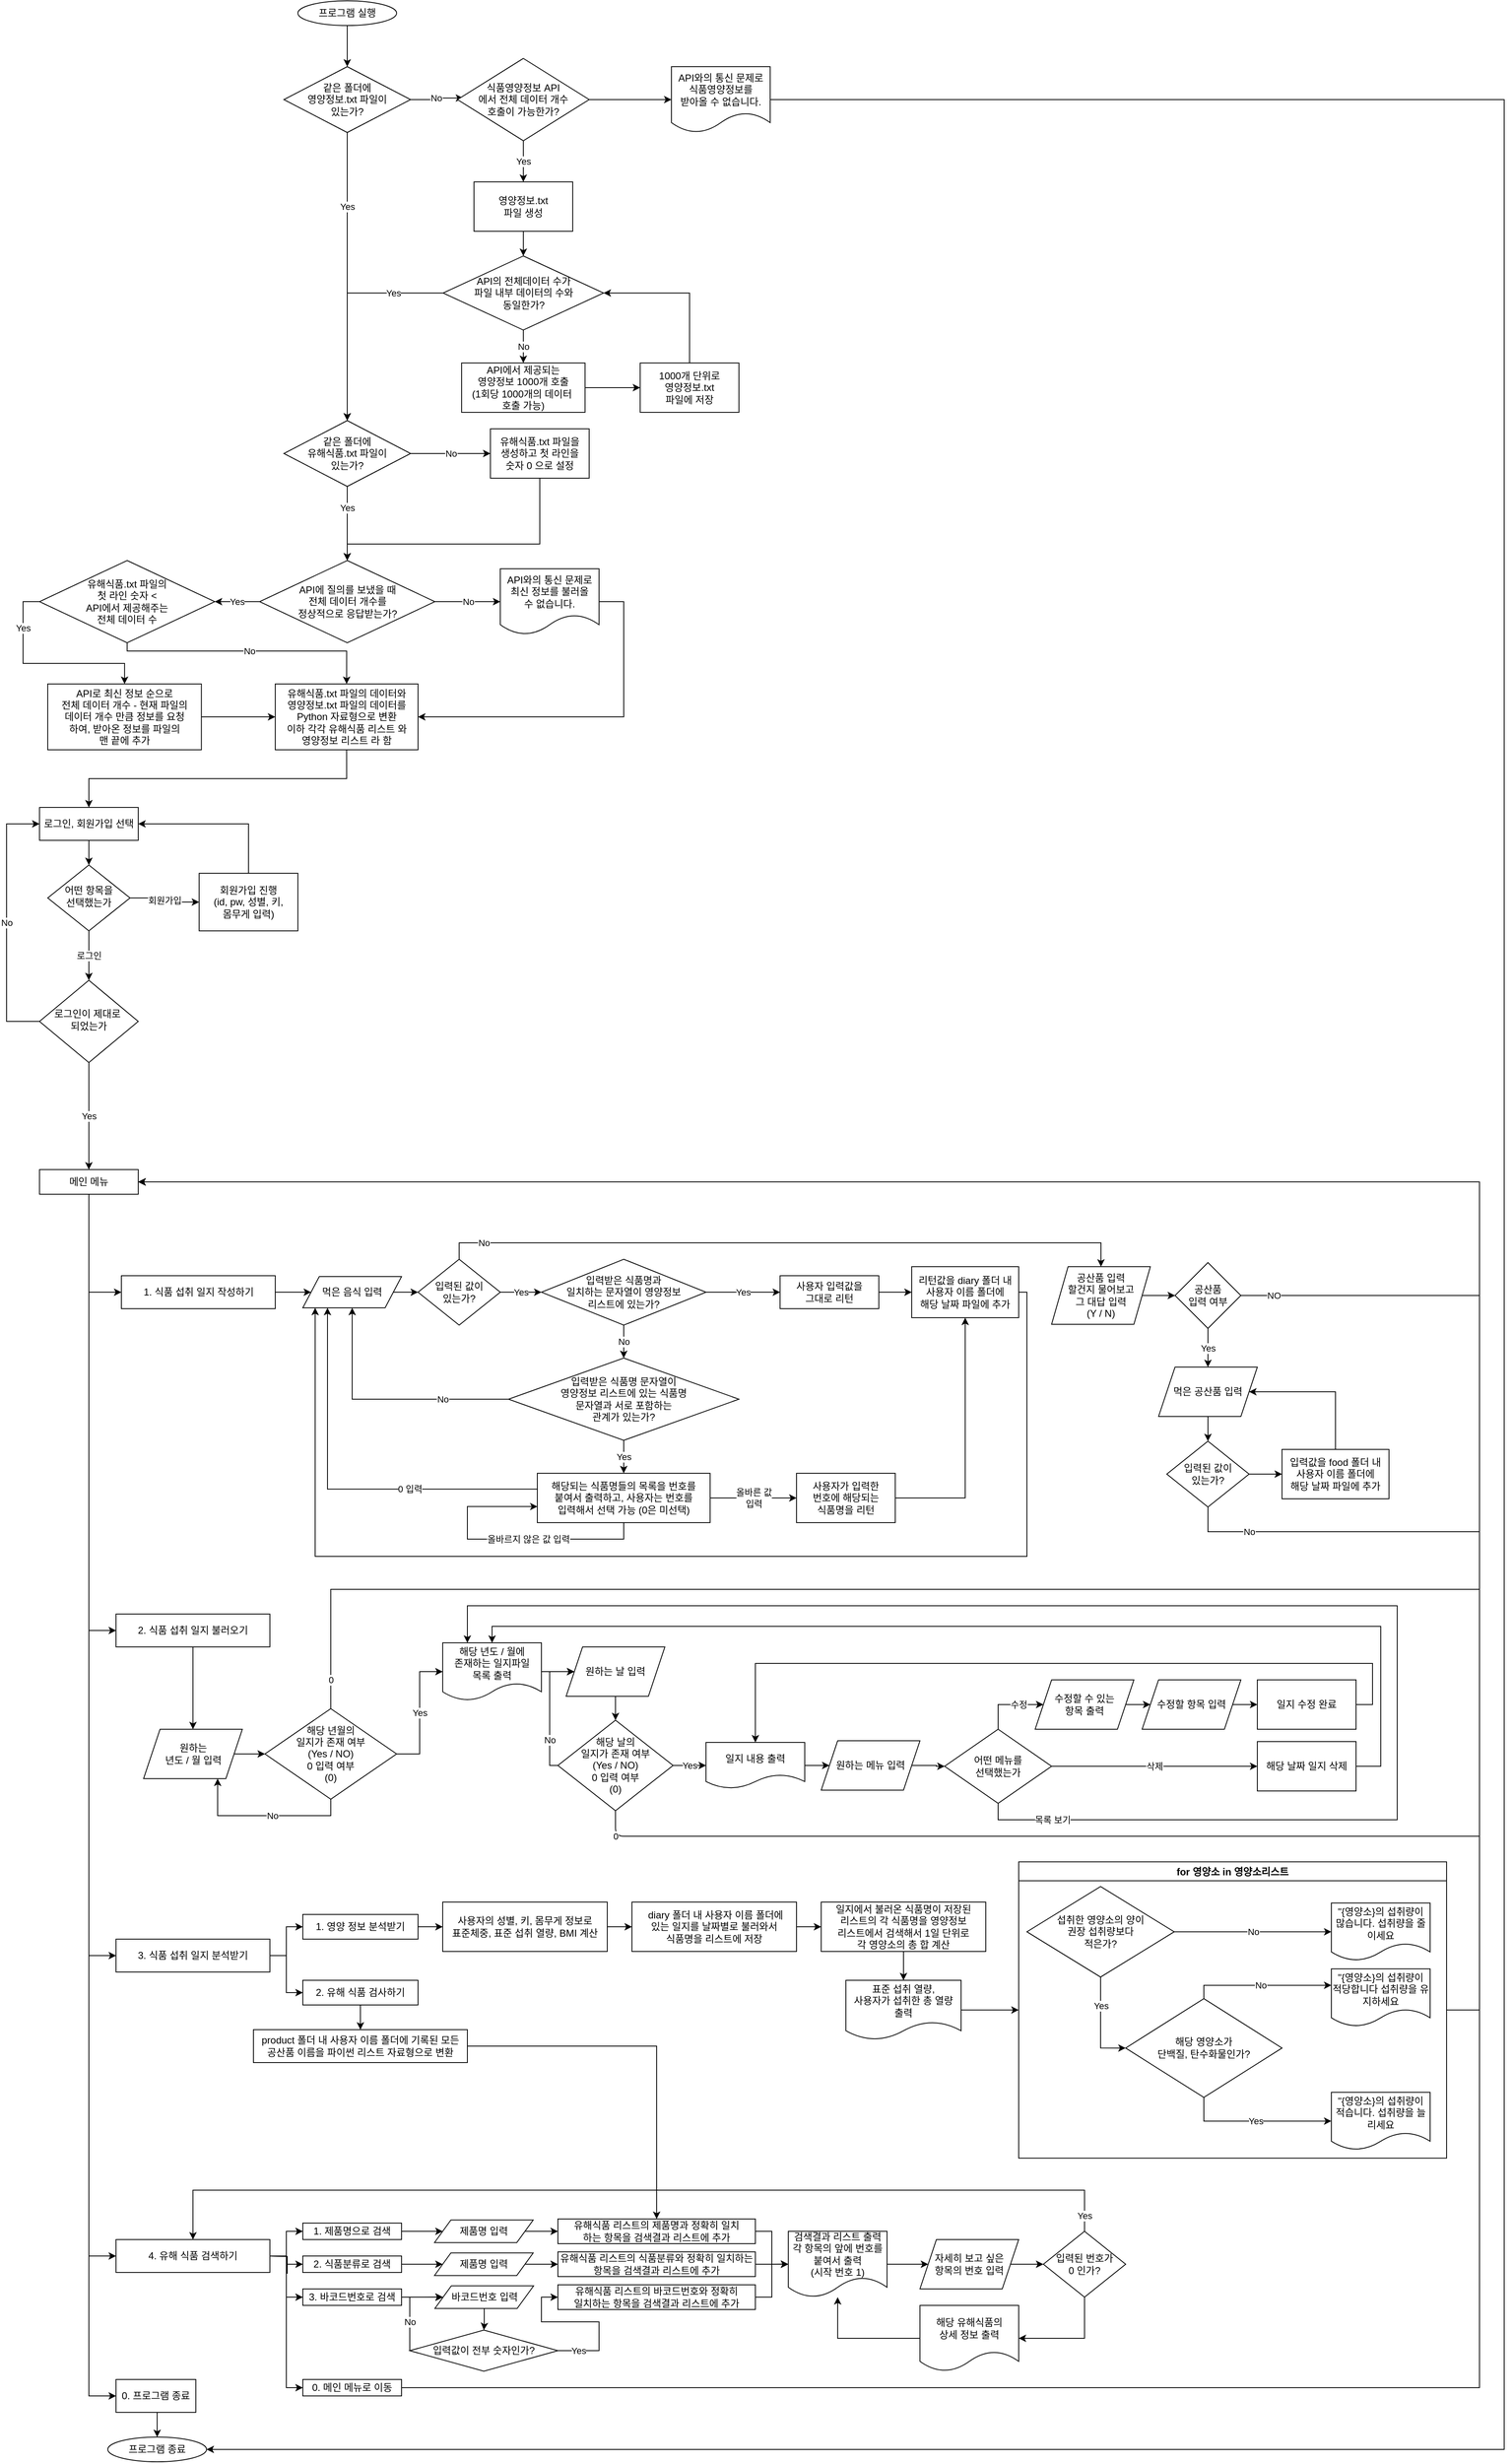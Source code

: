 <mxfile version="13.7.1" type="device"><diagram id="C5RBs43oDa-KdzZeNtuy" name="Page-1"><mxGraphModel dx="2105" dy="499" grid="1" gridSize="10" guides="1" tooltips="1" connect="1" arrows="1" fold="1" page="1" pageScale="1" pageWidth="827" pageHeight="1169" math="0" shadow="0"><root><mxCell id="WIyWlLk6GJQsqaUBKTNV-0"/><mxCell id="WIyWlLk6GJQsqaUBKTNV-1" parent="WIyWlLk6GJQsqaUBKTNV-0"/><mxCell id="NPJ_kvF_19p4aAs6pQiP-2" value="" style="edgeStyle=orthogonalEdgeStyle;rounded=0;orthogonalLoop=1;jettySize=auto;html=1;entryX=0.5;entryY=0;entryDx=0;entryDy=0;" parent="WIyWlLk6GJQsqaUBKTNV-1" source="NPJ_kvF_19p4aAs6pQiP-0" target="sWvDNm4uwDeMdtW4WAiz-0" edge="1"><mxGeometry relative="1" as="geometry"/></mxCell><mxCell id="NPJ_kvF_19p4aAs6pQiP-0" value="프로그램 실행" style="ellipse;whiteSpace=wrap;html=1;" parent="WIyWlLk6GJQsqaUBKTNV-1" vertex="1"><mxGeometry x="354" y="10" width="120" height="30" as="geometry"/></mxCell><mxCell id="NPJ_kvF_19p4aAs6pQiP-4" value="Yes" style="edgeStyle=orthogonalEdgeStyle;rounded=0;orthogonalLoop=1;jettySize=auto;html=1;" parent="WIyWlLk6GJQsqaUBKTNV-1" source="NPJ_kvF_19p4aAs6pQiP-1" target="NPJ_kvF_19p4aAs6pQiP-3" edge="1"><mxGeometry x="-0.428" relative="1" as="geometry"><Array as="points"><mxPoint x="414" y="660"/><mxPoint x="414" y="660"/></Array><mxPoint as="offset"/></mxGeometry></mxCell><mxCell id="NPJ_kvF_19p4aAs6pQiP-8" value="No" style="edgeStyle=orthogonalEdgeStyle;rounded=0;orthogonalLoop=1;jettySize=auto;html=1;" parent="WIyWlLk6GJQsqaUBKTNV-1" source="NPJ_kvF_19p4aAs6pQiP-1" target="NPJ_kvF_19p4aAs6pQiP-7" edge="1"><mxGeometry relative="1" as="geometry"/></mxCell><mxCell id="NPJ_kvF_19p4aAs6pQiP-1" value="같은 폴더에&lt;br&gt;유해식품.txt 파일이&lt;br&gt;있는가?" style="rhombus;whiteSpace=wrap;html=1;" parent="WIyWlLk6GJQsqaUBKTNV-1" vertex="1"><mxGeometry x="337" y="520" width="154" height="80" as="geometry"/></mxCell><mxCell id="NPJ_kvF_19p4aAs6pQiP-11" value="Yes" style="edgeStyle=orthogonalEdgeStyle;rounded=0;orthogonalLoop=1;jettySize=auto;html=1;" parent="WIyWlLk6GJQsqaUBKTNV-1" source="NPJ_kvF_19p4aAs6pQiP-3" target="NPJ_kvF_19p4aAs6pQiP-10" edge="1"><mxGeometry relative="1" as="geometry"><mxPoint as="offset"/></mxGeometry></mxCell><mxCell id="NPJ_kvF_19p4aAs6pQiP-13" value="No" style="edgeStyle=orthogonalEdgeStyle;rounded=0;orthogonalLoop=1;jettySize=auto;html=1;" parent="WIyWlLk6GJQsqaUBKTNV-1" source="NPJ_kvF_19p4aAs6pQiP-3" target="NPJ_kvF_19p4aAs6pQiP-12" edge="1"><mxGeometry relative="1" as="geometry"/></mxCell><mxCell id="NPJ_kvF_19p4aAs6pQiP-3" value="API에 질의를 보냈을 때&lt;br&gt;전체 데이터 개수를&lt;br&gt;정상적으로 응답받는가?" style="rhombus;whiteSpace=wrap;html=1;" parent="WIyWlLk6GJQsqaUBKTNV-1" vertex="1"><mxGeometry x="307.5" y="690" width="213" height="100" as="geometry"/></mxCell><mxCell id="NPJ_kvF_19p4aAs6pQiP-9" style="edgeStyle=orthogonalEdgeStyle;rounded=0;orthogonalLoop=1;jettySize=auto;html=1;exitX=0.5;exitY=1;exitDx=0;exitDy=0;entryX=0.5;entryY=0;entryDx=0;entryDy=0;" parent="WIyWlLk6GJQsqaUBKTNV-1" source="NPJ_kvF_19p4aAs6pQiP-7" target="NPJ_kvF_19p4aAs6pQiP-3" edge="1"><mxGeometry relative="1" as="geometry"><Array as="points"><mxPoint x="648" y="670"/><mxPoint x="414" y="670"/></Array></mxGeometry></mxCell><mxCell id="NPJ_kvF_19p4aAs6pQiP-7" value="유해식품.txt 파일을&lt;br&gt;생성하고 첫 라인을&lt;br&gt;숫자 0 으로 설정" style="whiteSpace=wrap;html=1;" parent="WIyWlLk6GJQsqaUBKTNV-1" vertex="1"><mxGeometry x="588" y="530" width="120" height="60" as="geometry"/></mxCell><mxCell id="NPJ_kvF_19p4aAs6pQiP-15" value="Yes" style="edgeStyle=orthogonalEdgeStyle;rounded=0;orthogonalLoop=1;jettySize=auto;html=1;exitX=0;exitY=0.5;exitDx=0;exitDy=0;" parent="WIyWlLk6GJQsqaUBKTNV-1" source="NPJ_kvF_19p4aAs6pQiP-10" target="NPJ_kvF_19p4aAs6pQiP-14" edge="1"><mxGeometry x="-0.577" relative="1" as="geometry"><mxPoint as="offset"/></mxGeometry></mxCell><mxCell id="NPJ_kvF_19p4aAs6pQiP-19" value="No" style="edgeStyle=orthogonalEdgeStyle;rounded=0;orthogonalLoop=1;jettySize=auto;html=1;exitX=0.5;exitY=1;exitDx=0;exitDy=0;entryX=0.5;entryY=0;entryDx=0;entryDy=0;" parent="WIyWlLk6GJQsqaUBKTNV-1" source="NPJ_kvF_19p4aAs6pQiP-10" target="NPJ_kvF_19p4aAs6pQiP-16" edge="1"><mxGeometry relative="1" as="geometry"><Array as="points"><mxPoint x="147" y="800"/><mxPoint x="413" y="800"/></Array></mxGeometry></mxCell><mxCell id="NPJ_kvF_19p4aAs6pQiP-10" value="유해식품.txt 파일의&lt;br&gt;첫 라인 숫자 &amp;lt;&lt;br&gt;API에서 제공해주는&lt;br&gt;전체 데이터 수" style="rhombus;whiteSpace=wrap;html=1;" parent="WIyWlLk6GJQsqaUBKTNV-1" vertex="1"><mxGeometry x="40" y="690" width="213" height="100" as="geometry"/></mxCell><mxCell id="NPJ_kvF_19p4aAs6pQiP-18" style="edgeStyle=orthogonalEdgeStyle;rounded=0;orthogonalLoop=1;jettySize=auto;html=1;entryX=1;entryY=0.5;entryDx=0;entryDy=0;exitX=1;exitY=0.5;exitDx=0;exitDy=0;" parent="WIyWlLk6GJQsqaUBKTNV-1" source="NPJ_kvF_19p4aAs6pQiP-12" target="NPJ_kvF_19p4aAs6pQiP-16" edge="1"><mxGeometry relative="1" as="geometry"><Array as="points"><mxPoint x="750" y="740"/><mxPoint x="750" y="880"/></Array></mxGeometry></mxCell><mxCell id="NPJ_kvF_19p4aAs6pQiP-12" value="API와의 통신 문제로&lt;br&gt;최신 정보를 불러올&lt;br&gt;수 없습니다." style="shape=document;whiteSpace=wrap;html=1;boundedLbl=1;" parent="WIyWlLk6GJQsqaUBKTNV-1" vertex="1"><mxGeometry x="600" y="700" width="120" height="80" as="geometry"/></mxCell><mxCell id="NPJ_kvF_19p4aAs6pQiP-17" value="" style="edgeStyle=orthogonalEdgeStyle;rounded=0;orthogonalLoop=1;jettySize=auto;html=1;" parent="WIyWlLk6GJQsqaUBKTNV-1" source="NPJ_kvF_19p4aAs6pQiP-14" target="NPJ_kvF_19p4aAs6pQiP-16" edge="1"><mxGeometry relative="1" as="geometry"/></mxCell><mxCell id="NPJ_kvF_19p4aAs6pQiP-14" value="API로 최신 정보 순으로&lt;br&gt;전체 데이터 개수 - 현재 파일의&lt;br&gt;데이터 개수 만큼 정보를 요청&lt;br&gt;하여, 받아온 정보를 파일의&lt;br&gt;맨 끝에 추가" style="whiteSpace=wrap;html=1;" parent="WIyWlLk6GJQsqaUBKTNV-1" vertex="1"><mxGeometry x="50.0" y="840" width="186.75" height="80" as="geometry"/></mxCell><mxCell id="P_HfIz-ZIOKGO2s2vaxZ-14" style="edgeStyle=orthogonalEdgeStyle;rounded=0;orthogonalLoop=1;jettySize=auto;html=1;exitX=0.5;exitY=1;exitDx=0;exitDy=0;entryX=0.5;entryY=0;entryDx=0;entryDy=0;" parent="WIyWlLk6GJQsqaUBKTNV-1" source="NPJ_kvF_19p4aAs6pQiP-16" target="P_HfIz-ZIOKGO2s2vaxZ-11" edge="1"><mxGeometry relative="1" as="geometry"/></mxCell><mxCell id="NPJ_kvF_19p4aAs6pQiP-16" value="유해식품.txt 파일의 데이터와&lt;br&gt;영양정보.txt 파일의 데이터를&lt;br&gt;Python 자료형으로 변환&lt;br&gt;이하 각각 유해식품 리스트 와&lt;br&gt;영양정보 리스트 라 함" style="whiteSpace=wrap;html=1;" parent="WIyWlLk6GJQsqaUBKTNV-1" vertex="1"><mxGeometry x="326.51" y="840" width="173.49" height="80" as="geometry"/></mxCell><mxCell id="NPJ_kvF_19p4aAs6pQiP-27" style="edgeStyle=orthogonalEdgeStyle;rounded=0;orthogonalLoop=1;jettySize=auto;html=1;exitX=0.5;exitY=1;exitDx=0;exitDy=0;entryX=0;entryY=0.5;entryDx=0;entryDy=0;" parent="WIyWlLk6GJQsqaUBKTNV-1" source="NPJ_kvF_19p4aAs6pQiP-20" target="NPJ_kvF_19p4aAs6pQiP-26" edge="1"><mxGeometry relative="1" as="geometry"/></mxCell><mxCell id="sWvDNm4uwDeMdtW4WAiz-22" style="edgeStyle=orthogonalEdgeStyle;rounded=0;orthogonalLoop=1;jettySize=auto;html=1;exitX=0.5;exitY=1;exitDx=0;exitDy=0;entryX=0;entryY=0.5;entryDx=0;entryDy=0;" parent="WIyWlLk6GJQsqaUBKTNV-1" source="NPJ_kvF_19p4aAs6pQiP-20" target="NPJ_kvF_19p4aAs6pQiP-22" edge="1"><mxGeometry relative="1" as="geometry"/></mxCell><mxCell id="NPJ_kvF_19p4aAs6pQiP-20" value="메인 메뉴" style="whiteSpace=wrap;html=1;" parent="WIyWlLk6GJQsqaUBKTNV-1" vertex="1"><mxGeometry x="40" y="1430" width="120" height="30" as="geometry"/></mxCell><mxCell id="sWvDNm4uwDeMdtW4WAiz-159" value="" style="edgeStyle=orthogonalEdgeStyle;rounded=0;orthogonalLoop=1;jettySize=auto;html=1;" parent="WIyWlLk6GJQsqaUBKTNV-1" source="NPJ_kvF_19p4aAs6pQiP-22" target="sWvDNm4uwDeMdtW4WAiz-158" edge="1"><mxGeometry relative="1" as="geometry"/></mxCell><mxCell id="NPJ_kvF_19p4aAs6pQiP-22" value="1. 식품 섭취 일지 작성하기" style="whiteSpace=wrap;html=1;" parent="WIyWlLk6GJQsqaUBKTNV-1" vertex="1"><mxGeometry x="139.51" y="1559" width="187" height="40" as="geometry"/></mxCell><mxCell id="NPJ_kvF_19p4aAs6pQiP-35" style="edgeStyle=orthogonalEdgeStyle;rounded=0;orthogonalLoop=1;jettySize=auto;html=1;entryX=0;entryY=0.5;entryDx=0;entryDy=0;" parent="WIyWlLk6GJQsqaUBKTNV-1" target="NPJ_kvF_19p4aAs6pQiP-34" edge="1"><mxGeometry relative="1" as="geometry"><mxPoint x="320" y="2750.029" as="sourcePoint"/></mxGeometry></mxCell><mxCell id="NPJ_kvF_19p4aAs6pQiP-37" style="edgeStyle=orthogonalEdgeStyle;rounded=0;orthogonalLoop=1;jettySize=auto;html=1;entryX=0;entryY=0.5;entryDx=0;entryDy=0;" parent="WIyWlLk6GJQsqaUBKTNV-1" target="NPJ_kvF_19p4aAs6pQiP-36" edge="1"><mxGeometry relative="1" as="geometry"><mxPoint x="320" y="2750.029" as="sourcePoint"/></mxGeometry></mxCell><mxCell id="NPJ_kvF_19p4aAs6pQiP-39" style="edgeStyle=orthogonalEdgeStyle;rounded=0;orthogonalLoop=1;jettySize=auto;html=1;entryX=0;entryY=0.5;entryDx=0;entryDy=0;exitX=1;exitY=0.5;exitDx=0;exitDy=0;" parent="WIyWlLk6GJQsqaUBKTNV-1" source="P_HfIz-ZIOKGO2s2vaxZ-17" target="NPJ_kvF_19p4aAs6pQiP-38" edge="1"><mxGeometry relative="1" as="geometry"><mxPoint x="320" y="2750.029" as="sourcePoint"/></mxGeometry></mxCell><mxCell id="NPJ_kvF_19p4aAs6pQiP-29" style="edgeStyle=orthogonalEdgeStyle;rounded=0;orthogonalLoop=1;jettySize=auto;html=1;exitX=0.5;exitY=1;exitDx=0;exitDy=0;entryX=0.5;entryY=0;entryDx=0;entryDy=0;" parent="WIyWlLk6GJQsqaUBKTNV-1" source="NPJ_kvF_19p4aAs6pQiP-26" target="NPJ_kvF_19p4aAs6pQiP-28" edge="1"><mxGeometry relative="1" as="geometry"/></mxCell><mxCell id="NPJ_kvF_19p4aAs6pQiP-26" value="0. 프로그램 종료" style="whiteSpace=wrap;html=1;" parent="WIyWlLk6GJQsqaUBKTNV-1" vertex="1"><mxGeometry x="133" y="2900" width="97" height="40" as="geometry"/></mxCell><mxCell id="NPJ_kvF_19p4aAs6pQiP-28" value="프로그램 종료" style="ellipse;whiteSpace=wrap;html=1;" parent="WIyWlLk6GJQsqaUBKTNV-1" vertex="1"><mxGeometry x="123" y="2970" width="120" height="30" as="geometry"/></mxCell><mxCell id="sWvDNm4uwDeMdtW4WAiz-57" style="edgeStyle=orthogonalEdgeStyle;rounded=0;orthogonalLoop=1;jettySize=auto;html=1;entryX=0;entryY=0.5;entryDx=0;entryDy=0;" parent="WIyWlLk6GJQsqaUBKTNV-1" source="NPJ_kvF_19p4aAs6pQiP-30" target="sWvDNm4uwDeMdtW4WAiz-54" edge="1"><mxGeometry relative="1" as="geometry"/></mxCell><mxCell id="NPJ_kvF_19p4aAs6pQiP-30" value="1. 제품명으로 검색" style="whiteSpace=wrap;html=1;" parent="WIyWlLk6GJQsqaUBKTNV-1" vertex="1"><mxGeometry x="360" y="2710" width="120" height="20" as="geometry"/></mxCell><mxCell id="sWvDNm4uwDeMdtW4WAiz-59" style="edgeStyle=orthogonalEdgeStyle;rounded=0;orthogonalLoop=1;jettySize=auto;html=1;entryX=0;entryY=0.5;entryDx=0;entryDy=0;" parent="WIyWlLk6GJQsqaUBKTNV-1" source="NPJ_kvF_19p4aAs6pQiP-34" target="sWvDNm4uwDeMdtW4WAiz-55" edge="1"><mxGeometry relative="1" as="geometry"/></mxCell><mxCell id="NPJ_kvF_19p4aAs6pQiP-34" value="2. 식품분류로 검색" style="whiteSpace=wrap;html=1;" parent="WIyWlLk6GJQsqaUBKTNV-1" vertex="1"><mxGeometry x="360" y="2750" width="120" height="20" as="geometry"/></mxCell><mxCell id="sWvDNm4uwDeMdtW4WAiz-65" style="edgeStyle=orthogonalEdgeStyle;rounded=0;orthogonalLoop=1;jettySize=auto;html=1;exitX=1;exitY=0.5;exitDx=0;exitDy=0;" parent="WIyWlLk6GJQsqaUBKTNV-1" source="NPJ_kvF_19p4aAs6pQiP-36" edge="1"><mxGeometry relative="1" as="geometry"><mxPoint x="530" y="2799.862" as="targetPoint"/></mxGeometry></mxCell><mxCell id="NPJ_kvF_19p4aAs6pQiP-36" value="3. 바코드번호로 검색" style="whiteSpace=wrap;html=1;" parent="WIyWlLk6GJQsqaUBKTNV-1" vertex="1"><mxGeometry x="360" y="2790" width="120" height="20" as="geometry"/></mxCell><mxCell id="NPJ_kvF_19p4aAs6pQiP-40" style="edgeStyle=orthogonalEdgeStyle;rounded=0;orthogonalLoop=1;jettySize=auto;html=1;entryX=1;entryY=0.5;entryDx=0;entryDy=0;exitX=1;exitY=0.5;exitDx=0;exitDy=0;" parent="WIyWlLk6GJQsqaUBKTNV-1" source="NPJ_kvF_19p4aAs6pQiP-38" target="NPJ_kvF_19p4aAs6pQiP-20" edge="1"><mxGeometry relative="1" as="geometry"><Array as="points"><mxPoint x="1790" y="2910"/><mxPoint x="1790" y="1445"/></Array></mxGeometry></mxCell><mxCell id="NPJ_kvF_19p4aAs6pQiP-38" value="0. 메인 메뉴로 이동" style="whiteSpace=wrap;html=1;" parent="WIyWlLk6GJQsqaUBKTNV-1" vertex="1"><mxGeometry x="360" y="2900" width="120" height="20" as="geometry"/></mxCell><mxCell id="NPJ_kvF_19p4aAs6pQiP-56" value="Yes" style="edgeStyle=orthogonalEdgeStyle;rounded=0;orthogonalLoop=1;jettySize=auto;html=1;entryX=0;entryY=0.5;entryDx=0;entryDy=0;" parent="WIyWlLk6GJQsqaUBKTNV-1" source="NPJ_kvF_19p4aAs6pQiP-54" target="NPJ_kvF_19p4aAs6pQiP-65" edge="1"><mxGeometry relative="1" as="geometry"><mxPoint x="960" y="1579" as="targetPoint"/></mxGeometry></mxCell><mxCell id="NPJ_kvF_19p4aAs6pQiP-63" value="No" style="edgeStyle=orthogonalEdgeStyle;rounded=0;orthogonalLoop=1;jettySize=auto;html=1;" parent="WIyWlLk6GJQsqaUBKTNV-1" source="NPJ_kvF_19p4aAs6pQiP-54" target="NPJ_kvF_19p4aAs6pQiP-62" edge="1"><mxGeometry relative="1" as="geometry"/></mxCell><mxCell id="NPJ_kvF_19p4aAs6pQiP-54" value="입력받은 식품명과&lt;br&gt;일치하는 문자열이 영양정보&lt;br&gt;리스트에 있는가?" style="rhombus;whiteSpace=wrap;html=1;" parent="WIyWlLk6GJQsqaUBKTNV-1" vertex="1"><mxGeometry x="650" y="1539" width="200" height="80" as="geometry"/></mxCell><mxCell id="sWvDNm4uwDeMdtW4WAiz-167" style="edgeStyle=orthogonalEdgeStyle;rounded=0;orthogonalLoop=1;jettySize=auto;html=1;exitX=1;exitY=0.5;exitDx=0;exitDy=0;entryX=0.125;entryY=1;entryDx=0;entryDy=0;entryPerimeter=0;" parent="WIyWlLk6GJQsqaUBKTNV-1" source="NPJ_kvF_19p4aAs6pQiP-55" target="sWvDNm4uwDeMdtW4WAiz-158" edge="1"><mxGeometry relative="1" as="geometry"><Array as="points"><mxPoint x="1240" y="1579"/><mxPoint x="1240" y="1900"/><mxPoint x="375" y="1900"/></Array></mxGeometry></mxCell><mxCell id="NPJ_kvF_19p4aAs6pQiP-55" value="리턴값을 diary 폴더 내&lt;br&gt;사용자 이름 폴더에&lt;br&gt;해당 날짜 파일에 추가" style="whiteSpace=wrap;html=1;" parent="WIyWlLk6GJQsqaUBKTNV-1" vertex="1"><mxGeometry x="1100" y="1548" width="130" height="62" as="geometry"/></mxCell><mxCell id="NPJ_kvF_19p4aAs6pQiP-61" value="Yes" style="edgeStyle=orthogonalEdgeStyle;rounded=0;orthogonalLoop=1;jettySize=auto;html=1;entryX=0;entryY=0.5;entryDx=0;entryDy=0;" parent="WIyWlLk6GJQsqaUBKTNV-1" source="sWvDNm4uwDeMdtW4WAiz-160" target="NPJ_kvF_19p4aAs6pQiP-54" edge="1"><mxGeometry relative="1" as="geometry"><mxPoint x="620" y="1579" as="sourcePoint"/></mxGeometry></mxCell><mxCell id="NPJ_kvF_19p4aAs6pQiP-64" value="No" style="edgeStyle=orthogonalEdgeStyle;rounded=0;orthogonalLoop=1;jettySize=auto;html=1;exitX=0;exitY=0.5;exitDx=0;exitDy=0;entryX=0.5;entryY=1;entryDx=0;entryDy=0;" parent="WIyWlLk6GJQsqaUBKTNV-1" source="NPJ_kvF_19p4aAs6pQiP-62" target="sWvDNm4uwDeMdtW4WAiz-158" edge="1"><mxGeometry x="-0.468" relative="1" as="geometry"><mxPoint x="560" y="1594" as="targetPoint"/><mxPoint as="offset"/></mxGeometry></mxCell><mxCell id="NPJ_kvF_19p4aAs6pQiP-69" value="Yes" style="edgeStyle=orthogonalEdgeStyle;rounded=0;orthogonalLoop=1;jettySize=auto;html=1;" parent="WIyWlLk6GJQsqaUBKTNV-1" source="NPJ_kvF_19p4aAs6pQiP-62" target="NPJ_kvF_19p4aAs6pQiP-68" edge="1"><mxGeometry relative="1" as="geometry"/></mxCell><mxCell id="NPJ_kvF_19p4aAs6pQiP-62" value="입력받은 식품명 문자열이&lt;br&gt;영양정보 리스트에 있는 식품명&lt;br&gt;문자열과 서로 포함하는&lt;br&gt;관계가 있는가?" style="rhombus;whiteSpace=wrap;html=1;" parent="WIyWlLk6GJQsqaUBKTNV-1" vertex="1"><mxGeometry x="610" y="1659" width="280" height="100" as="geometry"/></mxCell><mxCell id="NPJ_kvF_19p4aAs6pQiP-66" style="edgeStyle=orthogonalEdgeStyle;rounded=0;orthogonalLoop=1;jettySize=auto;html=1;entryX=0;entryY=0.5;entryDx=0;entryDy=0;" parent="WIyWlLk6GJQsqaUBKTNV-1" source="NPJ_kvF_19p4aAs6pQiP-65" target="NPJ_kvF_19p4aAs6pQiP-55" edge="1"><mxGeometry relative="1" as="geometry"/></mxCell><mxCell id="NPJ_kvF_19p4aAs6pQiP-65" value="사용자 입력값을&lt;br&gt;그대로 리턴" style="whiteSpace=wrap;html=1;" parent="WIyWlLk6GJQsqaUBKTNV-1" vertex="1"><mxGeometry x="940" y="1559" width="120" height="40" as="geometry"/></mxCell><mxCell id="NPJ_kvF_19p4aAs6pQiP-70" value="0 입력" style="edgeStyle=orthogonalEdgeStyle;rounded=0;orthogonalLoop=1;jettySize=auto;html=1;entryX=0.25;entryY=1;entryDx=0;entryDy=0;exitX=-0.001;exitY=0.321;exitDx=0;exitDy=0;exitPerimeter=0;" parent="WIyWlLk6GJQsqaUBKTNV-1" source="NPJ_kvF_19p4aAs6pQiP-68" target="sWvDNm4uwDeMdtW4WAiz-158" edge="1"><mxGeometry x="-0.348" relative="1" as="geometry"><mxPoint x="530" y="1594" as="targetPoint"/><mxPoint as="offset"/></mxGeometry></mxCell><mxCell id="NPJ_kvF_19p4aAs6pQiP-73" value="올바르지 않은 값 입력" style="edgeStyle=orthogonalEdgeStyle;rounded=0;orthogonalLoop=1;jettySize=auto;html=1;exitX=0.5;exitY=1;exitDx=0;exitDy=0;entryX=0.001;entryY=0.674;entryDx=0;entryDy=0;entryPerimeter=0;" parent="WIyWlLk6GJQsqaUBKTNV-1" source="NPJ_kvF_19p4aAs6pQiP-68" target="NPJ_kvF_19p4aAs6pQiP-68" edge="1"><mxGeometry x="-0.187" relative="1" as="geometry"><mxPoint x="620" y="1839" as="targetPoint"/><Array as="points"><mxPoint x="750" y="1879"/><mxPoint x="560" y="1879"/><mxPoint x="560" y="1839"/></Array><mxPoint as="offset"/></mxGeometry></mxCell><mxCell id="NPJ_kvF_19p4aAs6pQiP-75" value="올바른 값&lt;br&gt;입력" style="edgeStyle=orthogonalEdgeStyle;rounded=0;orthogonalLoop=1;jettySize=auto;html=1;" parent="WIyWlLk6GJQsqaUBKTNV-1" source="NPJ_kvF_19p4aAs6pQiP-68" target="NPJ_kvF_19p4aAs6pQiP-74" edge="1"><mxGeometry relative="1" as="geometry"/></mxCell><mxCell id="NPJ_kvF_19p4aAs6pQiP-68" value="해당되는 식품명들의 목록을 번호를&lt;br&gt;붙여서 출력하고, 사용자는 번호를&lt;br&gt;입력해서 선택 가능 (0은 미선택)" style="whiteSpace=wrap;html=1;" parent="WIyWlLk6GJQsqaUBKTNV-1" vertex="1"><mxGeometry x="645" y="1799" width="210" height="60" as="geometry"/></mxCell><mxCell id="NPJ_kvF_19p4aAs6pQiP-76" style="edgeStyle=orthogonalEdgeStyle;rounded=0;orthogonalLoop=1;jettySize=auto;html=1;entryX=0.5;entryY=1;entryDx=0;entryDy=0;" parent="WIyWlLk6GJQsqaUBKTNV-1" source="NPJ_kvF_19p4aAs6pQiP-74" target="NPJ_kvF_19p4aAs6pQiP-55" edge="1"><mxGeometry relative="1" as="geometry"/></mxCell><mxCell id="NPJ_kvF_19p4aAs6pQiP-74" value="사용자가 입력한&lt;br&gt;번호에 해당되는&lt;br&gt;식품명을 리턴" style="whiteSpace=wrap;html=1;" parent="WIyWlLk6GJQsqaUBKTNV-1" vertex="1"><mxGeometry x="960" y="1799" width="120" height="60" as="geometry"/></mxCell><mxCell id="P_HfIz-ZIOKGO2s2vaxZ-2" value="회원가입" style="edgeStyle=orthogonalEdgeStyle;rounded=0;orthogonalLoop=1;jettySize=auto;html=1;entryX=0;entryY=0.5;entryDx=0;entryDy=0;" parent="WIyWlLk6GJQsqaUBKTNV-1" source="P_HfIz-ZIOKGO2s2vaxZ-3" target="sWvDNm4uwDeMdtW4WAiz-2" edge="1"><mxGeometry relative="1" as="geometry"><mxPoint x="270" y="1090" as="targetPoint"/></mxGeometry></mxCell><mxCell id="sWvDNm4uwDeMdtW4WAiz-3" value="로그인" style="edgeStyle=orthogonalEdgeStyle;rounded=0;orthogonalLoop=1;jettySize=auto;html=1;exitX=0.5;exitY=1;exitDx=0;exitDy=0;entryX=0.5;entryY=0;entryDx=0;entryDy=0;" parent="WIyWlLk6GJQsqaUBKTNV-1" source="P_HfIz-ZIOKGO2s2vaxZ-3" target="P_HfIz-ZIOKGO2s2vaxZ-8" edge="1"><mxGeometry relative="1" as="geometry"/></mxCell><mxCell id="P_HfIz-ZIOKGO2s2vaxZ-3" value="어떤 항목을&lt;br&gt;선택했는가" style="rhombus;whiteSpace=wrap;html=1;shadow=0;fontFamily=Helvetica;fontSize=12;align=center;strokeWidth=1;spacing=6;spacingTop=-4;" parent="WIyWlLk6GJQsqaUBKTNV-1" vertex="1"><mxGeometry x="50" y="1060" width="100" height="80" as="geometry"/></mxCell><mxCell id="P_HfIz-ZIOKGO2s2vaxZ-4" style="edgeStyle=orthogonalEdgeStyle;rounded=0;orthogonalLoop=1;jettySize=auto;html=1;exitX=0.5;exitY=0;exitDx=0;exitDy=0;entryX=1;entryY=0.5;entryDx=0;entryDy=0;" parent="WIyWlLk6GJQsqaUBKTNV-1" source="sWvDNm4uwDeMdtW4WAiz-2" target="P_HfIz-ZIOKGO2s2vaxZ-11" edge="1"><mxGeometry relative="1" as="geometry"><mxPoint x="330" y="1070" as="sourcePoint"/></mxGeometry></mxCell><mxCell id="P_HfIz-ZIOKGO2s2vaxZ-6" value="No" style="edgeStyle=orthogonalEdgeStyle;rounded=0;orthogonalLoop=1;jettySize=auto;html=1;exitX=0;exitY=0.5;exitDx=0;exitDy=0;entryX=0;entryY=0.5;entryDx=0;entryDy=0;" parent="WIyWlLk6GJQsqaUBKTNV-1" source="P_HfIz-ZIOKGO2s2vaxZ-8" target="P_HfIz-ZIOKGO2s2vaxZ-11" edge="1"><mxGeometry relative="1" as="geometry"><Array as="points"><mxPoint y="1250"/><mxPoint y="1010"/></Array></mxGeometry></mxCell><mxCell id="P_HfIz-ZIOKGO2s2vaxZ-7" value="Yes" style="edgeStyle=orthogonalEdgeStyle;rounded=0;orthogonalLoop=1;jettySize=auto;html=1;exitX=0.5;exitY=1;exitDx=0;exitDy=0;entryX=0.5;entryY=0;entryDx=0;entryDy=0;" parent="WIyWlLk6GJQsqaUBKTNV-1" source="P_HfIz-ZIOKGO2s2vaxZ-8" target="NPJ_kvF_19p4aAs6pQiP-20" edge="1"><mxGeometry relative="1" as="geometry"><mxPoint x="100" y="800" as="targetPoint"/></mxGeometry></mxCell><mxCell id="P_HfIz-ZIOKGO2s2vaxZ-8" value="로그인이 제대로&amp;nbsp;&lt;br&gt;되었는가" style="rhombus;whiteSpace=wrap;html=1;shadow=0;fontFamily=Helvetica;fontSize=12;align=center;strokeWidth=1;spacing=6;spacingTop=-4;" parent="WIyWlLk6GJQsqaUBKTNV-1" vertex="1"><mxGeometry x="40" y="1200" width="120" height="100" as="geometry"/></mxCell><mxCell id="P_HfIz-ZIOKGO2s2vaxZ-10" style="edgeStyle=orthogonalEdgeStyle;rounded=0;orthogonalLoop=1;jettySize=auto;html=1;exitX=0.5;exitY=1;exitDx=0;exitDy=0;entryX=0.5;entryY=0;entryDx=0;entryDy=0;" parent="WIyWlLk6GJQsqaUBKTNV-1" source="P_HfIz-ZIOKGO2s2vaxZ-11" target="P_HfIz-ZIOKGO2s2vaxZ-3" edge="1"><mxGeometry relative="1" as="geometry"/></mxCell><mxCell id="P_HfIz-ZIOKGO2s2vaxZ-11" value="로그인, 회원가입 선택" style="rounded=1;whiteSpace=wrap;html=1;fontSize=12;glass=0;strokeWidth=1;shadow=0;arcSize=0;" parent="WIyWlLk6GJQsqaUBKTNV-1" vertex="1"><mxGeometry x="40" y="990" width="120" height="40" as="geometry"/></mxCell><mxCell id="sWvDNm4uwDeMdtW4WAiz-181" style="edgeStyle=orthogonalEdgeStyle;rounded=0;orthogonalLoop=1;jettySize=auto;html=1;exitX=0.5;exitY=1;exitDx=0;exitDy=0;entryX=0.5;entryY=0;entryDx=0;entryDy=0;" parent="WIyWlLk6GJQsqaUBKTNV-1" source="P_HfIz-ZIOKGO2s2vaxZ-15" target="sWvDNm4uwDeMdtW4WAiz-98" edge="1"><mxGeometry relative="1" as="geometry"/></mxCell><mxCell id="P_HfIz-ZIOKGO2s2vaxZ-15" value="2. 식품 섭취 일지 불러오기" style="whiteSpace=wrap;html=1;" parent="WIyWlLk6GJQsqaUBKTNV-1" vertex="1"><mxGeometry x="133" y="1970" width="187" height="40" as="geometry"/></mxCell><mxCell id="P_HfIz-ZIOKGO2s2vaxZ-16" value="" style="edgeStyle=orthogonalEdgeStyle;rounded=0;orthogonalLoop=1;jettySize=auto;html=1;exitX=0.5;exitY=1;exitDx=0;exitDy=0;entryX=0;entryY=0.5;entryDx=0;entryDy=0;" parent="WIyWlLk6GJQsqaUBKTNV-1" source="NPJ_kvF_19p4aAs6pQiP-20" target="P_HfIz-ZIOKGO2s2vaxZ-15" edge="1"><mxGeometry relative="1" as="geometry"><Array as="points"><mxPoint x="100" y="1990"/></Array></mxGeometry></mxCell><mxCell id="P_HfIz-ZIOKGO2s2vaxZ-22" style="edgeStyle=orthogonalEdgeStyle;rounded=0;orthogonalLoop=1;jettySize=auto;html=1;exitX=1;exitY=0.5;exitDx=0;exitDy=0;entryX=0;entryY=0.5;entryDx=0;entryDy=0;" parent="WIyWlLk6GJQsqaUBKTNV-1" source="P_HfIz-ZIOKGO2s2vaxZ-17" target="NPJ_kvF_19p4aAs6pQiP-30" edge="1"><mxGeometry relative="1" as="geometry"/></mxCell><mxCell id="P_HfIz-ZIOKGO2s2vaxZ-17" value="4. 유해 식품 검색하기" style="whiteSpace=wrap;html=1;" parent="WIyWlLk6GJQsqaUBKTNV-1" vertex="1"><mxGeometry x="133" y="2730" width="187" height="40" as="geometry"/></mxCell><mxCell id="P_HfIz-ZIOKGO2s2vaxZ-18" value="" style="edgeStyle=orthogonalEdgeStyle;rounded=0;orthogonalLoop=1;jettySize=auto;html=1;exitX=0.5;exitY=1;exitDx=0;exitDy=0;entryX=0;entryY=0.5;entryDx=0;entryDy=0;" parent="WIyWlLk6GJQsqaUBKTNV-1" source="NPJ_kvF_19p4aAs6pQiP-20" target="P_HfIz-ZIOKGO2s2vaxZ-17" edge="1"><mxGeometry relative="1" as="geometry"><Array as="points"><mxPoint x="100" y="2750"/></Array></mxGeometry></mxCell><mxCell id="sWvDNm4uwDeMdtW4WAiz-87" value="" style="edgeStyle=orthogonalEdgeStyle;rounded=0;orthogonalLoop=1;jettySize=auto;html=1;" parent="WIyWlLk6GJQsqaUBKTNV-1" source="P_HfIz-ZIOKGO2s2vaxZ-23" target="sWvDNm4uwDeMdtW4WAiz-86" edge="1"><mxGeometry relative="1" as="geometry"/></mxCell><mxCell id="sWvDNm4uwDeMdtW4WAiz-89" style="edgeStyle=orthogonalEdgeStyle;rounded=0;orthogonalLoop=1;jettySize=auto;html=1;entryX=0;entryY=0.5;entryDx=0;entryDy=0;" parent="WIyWlLk6GJQsqaUBKTNV-1" source="P_HfIz-ZIOKGO2s2vaxZ-23" target="sWvDNm4uwDeMdtW4WAiz-88" edge="1"><mxGeometry relative="1" as="geometry"/></mxCell><mxCell id="P_HfIz-ZIOKGO2s2vaxZ-23" value="3. 식품 섭취 일지 분석받기" style="whiteSpace=wrap;html=1;" parent="WIyWlLk6GJQsqaUBKTNV-1" vertex="1"><mxGeometry x="133" y="2365" width="187" height="40" as="geometry"/></mxCell><mxCell id="P_HfIz-ZIOKGO2s2vaxZ-24" value="" style="edgeStyle=orthogonalEdgeStyle;rounded=0;orthogonalLoop=1;jettySize=auto;html=1;exitX=0.5;exitY=1;exitDx=0;exitDy=0;entryX=0;entryY=0.5;entryDx=0;entryDy=0;" parent="WIyWlLk6GJQsqaUBKTNV-1" source="NPJ_kvF_19p4aAs6pQiP-20" target="P_HfIz-ZIOKGO2s2vaxZ-23" edge="1"><mxGeometry relative="1" as="geometry"><Array as="points"><mxPoint x="100" y="2385"/></Array></mxGeometry></mxCell><mxCell id="sWvDNm4uwDeMdtW4WAiz-4" value="Yes" style="edgeStyle=orthogonalEdgeStyle;rounded=0;orthogonalLoop=1;jettySize=auto;html=1;entryX=0.5;entryY=0;entryDx=0;entryDy=0;" parent="WIyWlLk6GJQsqaUBKTNV-1" source="sWvDNm4uwDeMdtW4WAiz-0" target="NPJ_kvF_19p4aAs6pQiP-1" edge="1"><mxGeometry x="-0.486" relative="1" as="geometry"><mxPoint as="offset"/></mxGeometry></mxCell><mxCell id="sWvDNm4uwDeMdtW4WAiz-6" value="No" style="edgeStyle=orthogonalEdgeStyle;rounded=0;orthogonalLoop=1;jettySize=auto;html=1;entryX=0.043;entryY=0.481;entryDx=0;entryDy=0;entryPerimeter=0;" parent="WIyWlLk6GJQsqaUBKTNV-1" source="sWvDNm4uwDeMdtW4WAiz-0" target="sWvDNm4uwDeMdtW4WAiz-33" edge="1"><mxGeometry relative="1" as="geometry"><mxPoint x="578" y="130.0" as="targetPoint"/></mxGeometry></mxCell><mxCell id="sWvDNm4uwDeMdtW4WAiz-0" value="같은 폴더에&lt;br&gt;영양정보.txt 파일이&lt;br&gt;있는가?" style="rhombus;whiteSpace=wrap;html=1;" parent="WIyWlLk6GJQsqaUBKTNV-1" vertex="1"><mxGeometry x="337" y="90" width="154" height="80" as="geometry"/></mxCell><mxCell id="sWvDNm4uwDeMdtW4WAiz-2" value="회원가입 진행&lt;br&gt;(id, pw, 성별, 키, &lt;br&gt;몸무게 입력)" style="rounded=1;whiteSpace=wrap;html=1;fontSize=12;glass=0;strokeWidth=1;shadow=0;arcSize=0;" parent="WIyWlLk6GJQsqaUBKTNV-1" vertex="1"><mxGeometry x="234" y="1070" width="120" height="70" as="geometry"/></mxCell><mxCell id="sWvDNm4uwDeMdtW4WAiz-42" value="Yes" style="edgeStyle=orthogonalEdgeStyle;rounded=0;orthogonalLoop=1;jettySize=auto;html=1;entryX=0.5;entryY=0;entryDx=0;entryDy=0;" parent="WIyWlLk6GJQsqaUBKTNV-1" source="sWvDNm4uwDeMdtW4WAiz-25" target="NPJ_kvF_19p4aAs6pQiP-1" edge="1"><mxGeometry x="-0.554" relative="1" as="geometry"><mxPoint as="offset"/></mxGeometry></mxCell><mxCell id="sWvDNm4uwDeMdtW4WAiz-43" value="No" style="edgeStyle=orthogonalEdgeStyle;rounded=0;orthogonalLoop=1;jettySize=auto;html=1;entryX=0.5;entryY=0;entryDx=0;entryDy=0;" parent="WIyWlLk6GJQsqaUBKTNV-1" source="sWvDNm4uwDeMdtW4WAiz-25" target="sWvDNm4uwDeMdtW4WAiz-40" edge="1"><mxGeometry relative="1" as="geometry"><mxPoint as="offset"/></mxGeometry></mxCell><mxCell id="sWvDNm4uwDeMdtW4WAiz-25" value="API의 전체데이터 수가&lt;br&gt;파일 내부 데이터의 수와&lt;br&gt;동일한가?" style="rhombus;whiteSpace=wrap;html=1;" parent="WIyWlLk6GJQsqaUBKTNV-1" vertex="1"><mxGeometry x="530.5" y="320" width="195" height="90" as="geometry"/></mxCell><mxCell id="sWvDNm4uwDeMdtW4WAiz-45" style="edgeStyle=orthogonalEdgeStyle;rounded=0;orthogonalLoop=1;jettySize=auto;html=1;entryX=1;entryY=0.5;entryDx=0;entryDy=0;exitX=0.5;exitY=0;exitDx=0;exitDy=0;" parent="WIyWlLk6GJQsqaUBKTNV-1" source="sWvDNm4uwDeMdtW4WAiz-26" target="sWvDNm4uwDeMdtW4WAiz-25" edge="1"><mxGeometry relative="1" as="geometry"><Array as="points"><mxPoint x="830" y="365"/></Array></mxGeometry></mxCell><mxCell id="sWvDNm4uwDeMdtW4WAiz-26" value="1000개 단위로&lt;br&gt;영양정보.txt&lt;br&gt;파일에 저장" style="rounded=0;whiteSpace=wrap;html=1;" parent="WIyWlLk6GJQsqaUBKTNV-1" vertex="1"><mxGeometry x="770" y="450" width="120" height="60" as="geometry"/></mxCell><mxCell id="sWvDNm4uwDeMdtW4WAiz-35" value="Yes" style="edgeStyle=orthogonalEdgeStyle;rounded=0;orthogonalLoop=1;jettySize=auto;html=1;" parent="WIyWlLk6GJQsqaUBKTNV-1" source="sWvDNm4uwDeMdtW4WAiz-33" target="sWvDNm4uwDeMdtW4WAiz-34" edge="1"><mxGeometry relative="1" as="geometry"/></mxCell><mxCell id="sWvDNm4uwDeMdtW4WAiz-37" value="" style="edgeStyle=orthogonalEdgeStyle;rounded=0;orthogonalLoop=1;jettySize=auto;html=1;" parent="WIyWlLk6GJQsqaUBKTNV-1" source="sWvDNm4uwDeMdtW4WAiz-33" target="sWvDNm4uwDeMdtW4WAiz-36" edge="1"><mxGeometry relative="1" as="geometry"/></mxCell><mxCell id="sWvDNm4uwDeMdtW4WAiz-33" value="식품영양정보 API&lt;br&gt;에서 전체 데이터 개수&lt;br&gt;호출이 가능한가?" style="rhombus;whiteSpace=wrap;html=1;" parent="WIyWlLk6GJQsqaUBKTNV-1" vertex="1"><mxGeometry x="548" y="80" width="160" height="100" as="geometry"/></mxCell><mxCell id="sWvDNm4uwDeMdtW4WAiz-39" style="edgeStyle=orthogonalEdgeStyle;rounded=0;orthogonalLoop=1;jettySize=auto;html=1;" parent="WIyWlLk6GJQsqaUBKTNV-1" source="sWvDNm4uwDeMdtW4WAiz-34" target="sWvDNm4uwDeMdtW4WAiz-25" edge="1"><mxGeometry relative="1" as="geometry"/></mxCell><mxCell id="sWvDNm4uwDeMdtW4WAiz-34" value="영양정보.txt &lt;br&gt;파일 생성" style="whiteSpace=wrap;html=1;" parent="WIyWlLk6GJQsqaUBKTNV-1" vertex="1"><mxGeometry x="568" y="230" width="120" height="60" as="geometry"/></mxCell><mxCell id="sWvDNm4uwDeMdtW4WAiz-38" style="edgeStyle=orthogonalEdgeStyle;rounded=0;orthogonalLoop=1;jettySize=auto;html=1;entryX=1;entryY=0.5;entryDx=0;entryDy=0;" parent="WIyWlLk6GJQsqaUBKTNV-1" source="sWvDNm4uwDeMdtW4WAiz-36" target="NPJ_kvF_19p4aAs6pQiP-28" edge="1"><mxGeometry relative="1" as="geometry"><Array as="points"><mxPoint x="1820" y="130"/><mxPoint x="1820" y="2985"/></Array></mxGeometry></mxCell><mxCell id="sWvDNm4uwDeMdtW4WAiz-36" value="API와의 통신 문제로&lt;br&gt;식품영양정보를&lt;br&gt;받아올 수 없습니다." style="shape=document;whiteSpace=wrap;html=1;boundedLbl=1;" parent="WIyWlLk6GJQsqaUBKTNV-1" vertex="1"><mxGeometry x="808" y="90" width="120" height="80" as="geometry"/></mxCell><mxCell id="sWvDNm4uwDeMdtW4WAiz-44" style="edgeStyle=orthogonalEdgeStyle;rounded=0;orthogonalLoop=1;jettySize=auto;html=1;entryX=0;entryY=0.5;entryDx=0;entryDy=0;" parent="WIyWlLk6GJQsqaUBKTNV-1" source="sWvDNm4uwDeMdtW4WAiz-40" target="sWvDNm4uwDeMdtW4WAiz-26" edge="1"><mxGeometry relative="1" as="geometry"/></mxCell><mxCell id="sWvDNm4uwDeMdtW4WAiz-40" value="&lt;span&gt;API에서 제공되는&lt;/span&gt;&lt;br&gt;&lt;span&gt;영양정보 1000개 호출&lt;/span&gt;&lt;br&gt;&lt;span&gt;(1회당 1000개의 데이터&amp;nbsp;&lt;/span&gt;&lt;br&gt;&lt;span&gt;호출 가능)&lt;/span&gt;" style="rounded=0;whiteSpace=wrap;html=1;" parent="WIyWlLk6GJQsqaUBKTNV-1" vertex="1"><mxGeometry x="553" y="450" width="150" height="60" as="geometry"/></mxCell><mxCell id="sWvDNm4uwDeMdtW4WAiz-68" style="edgeStyle=orthogonalEdgeStyle;rounded=0;orthogonalLoop=1;jettySize=auto;html=1;exitX=1;exitY=0.5;exitDx=0;exitDy=0;entryX=0;entryY=0.5;entryDx=0;entryDy=0;" parent="WIyWlLk6GJQsqaUBKTNV-1" source="sWvDNm4uwDeMdtW4WAiz-50" target="sWvDNm4uwDeMdtW4WAiz-67" edge="1"><mxGeometry relative="1" as="geometry"/></mxCell><mxCell id="sWvDNm4uwDeMdtW4WAiz-50" value="유해식품 리스트의 제품명과 정확히 일치&lt;br&gt;하는 항목을 검색결과 리스트에 추가" style="whiteSpace=wrap;html=1;" parent="WIyWlLk6GJQsqaUBKTNV-1" vertex="1"><mxGeometry x="670" y="2705" width="240" height="30" as="geometry"/></mxCell><mxCell id="sWvDNm4uwDeMdtW4WAiz-69" style="edgeStyle=orthogonalEdgeStyle;rounded=0;orthogonalLoop=1;jettySize=auto;html=1;exitX=1;exitY=0.5;exitDx=0;exitDy=0;" parent="WIyWlLk6GJQsqaUBKTNV-1" source="sWvDNm4uwDeMdtW4WAiz-52" edge="1"><mxGeometry relative="1" as="geometry"><mxPoint x="950" y="2759.862" as="targetPoint"/></mxGeometry></mxCell><mxCell id="sWvDNm4uwDeMdtW4WAiz-52" value="유해식품 리스트의 식품분류와 정확히 일치하는 항목을 검색결과 리스트에 추가" style="whiteSpace=wrap;html=1;" parent="WIyWlLk6GJQsqaUBKTNV-1" vertex="1"><mxGeometry x="670" y="2745" width="240" height="30" as="geometry"/></mxCell><mxCell id="sWvDNm4uwDeMdtW4WAiz-71" style="edgeStyle=orthogonalEdgeStyle;rounded=0;orthogonalLoop=1;jettySize=auto;html=1;exitX=1;exitY=0.5;exitDx=0;exitDy=0;entryX=0;entryY=0.5;entryDx=0;entryDy=0;" parent="WIyWlLk6GJQsqaUBKTNV-1" source="sWvDNm4uwDeMdtW4WAiz-53" target="sWvDNm4uwDeMdtW4WAiz-67" edge="1"><mxGeometry relative="1" as="geometry"/></mxCell><mxCell id="sWvDNm4uwDeMdtW4WAiz-53" value="유해식품 리스트의 바코드번호와 정확히 &lt;br&gt;일치하는 항목을 검색결과 리스트에 추가" style="whiteSpace=wrap;html=1;" parent="WIyWlLk6GJQsqaUBKTNV-1" vertex="1"><mxGeometry x="670" y="2785" width="240" height="30" as="geometry"/></mxCell><mxCell id="sWvDNm4uwDeMdtW4WAiz-58" style="edgeStyle=orthogonalEdgeStyle;rounded=0;orthogonalLoop=1;jettySize=auto;html=1;exitX=1;exitY=0.5;exitDx=0;exitDy=0;entryX=0;entryY=0.5;entryDx=0;entryDy=0;" parent="WIyWlLk6GJQsqaUBKTNV-1" source="sWvDNm4uwDeMdtW4WAiz-54" target="sWvDNm4uwDeMdtW4WAiz-50" edge="1"><mxGeometry relative="1" as="geometry"/></mxCell><mxCell id="sWvDNm4uwDeMdtW4WAiz-54" value="제품명 입력" style="shape=parallelogram;perimeter=parallelogramPerimeter;whiteSpace=wrap;html=1;fixedSize=1;" parent="WIyWlLk6GJQsqaUBKTNV-1" vertex="1"><mxGeometry x="520" y="2706.25" width="120" height="27.5" as="geometry"/></mxCell><mxCell id="sWvDNm4uwDeMdtW4WAiz-60" style="edgeStyle=orthogonalEdgeStyle;rounded=0;orthogonalLoop=1;jettySize=auto;html=1;exitX=1;exitY=0.5;exitDx=0;exitDy=0;" parent="WIyWlLk6GJQsqaUBKTNV-1" source="sWvDNm4uwDeMdtW4WAiz-55" target="sWvDNm4uwDeMdtW4WAiz-52" edge="1"><mxGeometry relative="1" as="geometry"/></mxCell><mxCell id="sWvDNm4uwDeMdtW4WAiz-55" value="제품명 입력" style="shape=parallelogram;perimeter=parallelogramPerimeter;whiteSpace=wrap;html=1;fixedSize=1;" parent="WIyWlLk6GJQsqaUBKTNV-1" vertex="1"><mxGeometry x="520" y="2746.25" width="120" height="27.5" as="geometry"/></mxCell><mxCell id="sWvDNm4uwDeMdtW4WAiz-63" value="" style="edgeStyle=orthogonalEdgeStyle;rounded=0;orthogonalLoop=1;jettySize=auto;html=1;" parent="WIyWlLk6GJQsqaUBKTNV-1" source="sWvDNm4uwDeMdtW4WAiz-56" target="sWvDNm4uwDeMdtW4WAiz-62" edge="1"><mxGeometry relative="1" as="geometry"/></mxCell><mxCell id="sWvDNm4uwDeMdtW4WAiz-56" value="바코드번호 입력" style="shape=parallelogram;perimeter=parallelogramPerimeter;whiteSpace=wrap;html=1;fixedSize=1;" parent="WIyWlLk6GJQsqaUBKTNV-1" vertex="1"><mxGeometry x="520.5" y="2786.25" width="120" height="27.5" as="geometry"/></mxCell><mxCell id="sWvDNm4uwDeMdtW4WAiz-64" value="No" style="edgeStyle=orthogonalEdgeStyle;rounded=0;orthogonalLoop=1;jettySize=auto;html=1;entryX=0;entryY=0.5;entryDx=0;entryDy=0;" parent="WIyWlLk6GJQsqaUBKTNV-1" source="sWvDNm4uwDeMdtW4WAiz-62" target="sWvDNm4uwDeMdtW4WAiz-56" edge="1"><mxGeometry x="-0.336" relative="1" as="geometry"><Array as="points"><mxPoint x="490" y="2800"/></Array><mxPoint as="offset"/></mxGeometry></mxCell><mxCell id="sWvDNm4uwDeMdtW4WAiz-66" value="Yes" style="edgeStyle=orthogonalEdgeStyle;rounded=0;orthogonalLoop=1;jettySize=auto;html=1;exitX=1;exitY=0.5;exitDx=0;exitDy=0;entryX=0;entryY=0.5;entryDx=0;entryDy=0;" parent="WIyWlLk6GJQsqaUBKTNV-1" source="sWvDNm4uwDeMdtW4WAiz-62" target="sWvDNm4uwDeMdtW4WAiz-53" edge="1"><mxGeometry x="-0.755" relative="1" as="geometry"><Array as="points"><mxPoint x="720" y="2865"/><mxPoint x="720" y="2830"/><mxPoint x="650" y="2830"/><mxPoint x="650" y="2800"/></Array><mxPoint as="offset"/></mxGeometry></mxCell><mxCell id="sWvDNm4uwDeMdtW4WAiz-62" value="입력값이 전부 숫자인가?" style="rhombus;whiteSpace=wrap;html=1;" parent="WIyWlLk6GJQsqaUBKTNV-1" vertex="1"><mxGeometry x="490" y="2840" width="180" height="50" as="geometry"/></mxCell><mxCell id="sWvDNm4uwDeMdtW4WAiz-73" style="edgeStyle=orthogonalEdgeStyle;rounded=0;orthogonalLoop=1;jettySize=auto;html=1;entryX=0;entryY=0.5;entryDx=0;entryDy=0;" parent="WIyWlLk6GJQsqaUBKTNV-1" source="sWvDNm4uwDeMdtW4WAiz-67" target="sWvDNm4uwDeMdtW4WAiz-72" edge="1"><mxGeometry relative="1" as="geometry"/></mxCell><mxCell id="sWvDNm4uwDeMdtW4WAiz-67" value="검색결과 리스트 출력&lt;br&gt;각 항목의 앞에 번호를 붙여서 출력&lt;br&gt;(시작 번호 1)" style="shape=document;whiteSpace=wrap;html=1;boundedLbl=1;" parent="WIyWlLk6GJQsqaUBKTNV-1" vertex="1"><mxGeometry x="950" y="2720" width="120" height="80" as="geometry"/></mxCell><mxCell id="sWvDNm4uwDeMdtW4WAiz-77" value="" style="edgeStyle=orthogonalEdgeStyle;rounded=0;orthogonalLoop=1;jettySize=auto;html=1;" parent="WIyWlLk6GJQsqaUBKTNV-1" source="sWvDNm4uwDeMdtW4WAiz-72" target="sWvDNm4uwDeMdtW4WAiz-76" edge="1"><mxGeometry relative="1" as="geometry"/></mxCell><mxCell id="sWvDNm4uwDeMdtW4WAiz-72" value="자세히 보고 싶은&lt;br&gt;항목의 번호 입력" style="shape=parallelogram;perimeter=parallelogramPerimeter;whiteSpace=wrap;html=1;fixedSize=1;" parent="WIyWlLk6GJQsqaUBKTNV-1" vertex="1"><mxGeometry x="1110" y="2730" width="120" height="60" as="geometry"/></mxCell><mxCell id="sWvDNm4uwDeMdtW4WAiz-78" value="Yes" style="edgeStyle=orthogonalEdgeStyle;rounded=0;orthogonalLoop=1;jettySize=auto;html=1;entryX=0.5;entryY=0;entryDx=0;entryDy=0;" parent="WIyWlLk6GJQsqaUBKTNV-1" source="sWvDNm4uwDeMdtW4WAiz-76" target="P_HfIz-ZIOKGO2s2vaxZ-17" edge="1"><mxGeometry x="-0.967" relative="1" as="geometry"><Array as="points"><mxPoint x="1310" y="2670"/><mxPoint x="227" y="2670"/></Array><mxPoint as="offset"/></mxGeometry></mxCell><mxCell id="sWvDNm4uwDeMdtW4WAiz-82" style="edgeStyle=orthogonalEdgeStyle;rounded=0;orthogonalLoop=1;jettySize=auto;html=1;exitX=0.5;exitY=1;exitDx=0;exitDy=0;entryX=1;entryY=0.5;entryDx=0;entryDy=0;" parent="WIyWlLk6GJQsqaUBKTNV-1" source="sWvDNm4uwDeMdtW4WAiz-76" target="sWvDNm4uwDeMdtW4WAiz-79" edge="1"><mxGeometry relative="1" as="geometry"/></mxCell><mxCell id="sWvDNm4uwDeMdtW4WAiz-76" value="입력된 번호가&lt;br&gt;0 인가?" style="rhombus;whiteSpace=wrap;html=1;" parent="WIyWlLk6GJQsqaUBKTNV-1" vertex="1"><mxGeometry x="1260" y="2720" width="100" height="80" as="geometry"/></mxCell><mxCell id="sWvDNm4uwDeMdtW4WAiz-83" style="edgeStyle=orthogonalEdgeStyle;rounded=0;orthogonalLoop=1;jettySize=auto;html=1;" parent="WIyWlLk6GJQsqaUBKTNV-1" source="sWvDNm4uwDeMdtW4WAiz-79" target="sWvDNm4uwDeMdtW4WAiz-67" edge="1"><mxGeometry relative="1" as="geometry"/></mxCell><mxCell id="sWvDNm4uwDeMdtW4WAiz-79" value="해당 유해식품의&lt;br&gt;상세 정보 출력" style="shape=document;whiteSpace=wrap;html=1;boundedLbl=1;" parent="WIyWlLk6GJQsqaUBKTNV-1" vertex="1"><mxGeometry x="1110" y="2810" width="120" height="80" as="geometry"/></mxCell><mxCell id="sWvDNm4uwDeMdtW4WAiz-94" value="" style="edgeStyle=orthogonalEdgeStyle;rounded=0;orthogonalLoop=1;jettySize=auto;html=1;entryX=0;entryY=0.5;entryDx=0;entryDy=0;" parent="WIyWlLk6GJQsqaUBKTNV-1" source="sWvDNm4uwDeMdtW4WAiz-86" target="sWvDNm4uwDeMdtW4WAiz-93" edge="1"><mxGeometry relative="1" as="geometry"><mxPoint x="530" y="2350" as="targetPoint"/></mxGeometry></mxCell><mxCell id="sWvDNm4uwDeMdtW4WAiz-86" value="1. 영양 정보 분석받기" style="whiteSpace=wrap;html=1;" parent="WIyWlLk6GJQsqaUBKTNV-1" vertex="1"><mxGeometry x="360" y="2335" width="140" height="30" as="geometry"/></mxCell><mxCell id="sWvDNm4uwDeMdtW4WAiz-91" value="" style="edgeStyle=orthogonalEdgeStyle;rounded=0;orthogonalLoop=1;jettySize=auto;html=1;" parent="WIyWlLk6GJQsqaUBKTNV-1" source="sWvDNm4uwDeMdtW4WAiz-88" target="sWvDNm4uwDeMdtW4WAiz-90" edge="1"><mxGeometry relative="1" as="geometry"/></mxCell><mxCell id="sWvDNm4uwDeMdtW4WAiz-88" value="2. 유해 식품 검사하기" style="whiteSpace=wrap;html=1;" parent="WIyWlLk6GJQsqaUBKTNV-1" vertex="1"><mxGeometry x="360" y="2415" width="140" height="30" as="geometry"/></mxCell><mxCell id="sWvDNm4uwDeMdtW4WAiz-92" style="edgeStyle=orthogonalEdgeStyle;rounded=0;orthogonalLoop=1;jettySize=auto;html=1;exitX=1;exitY=0.5;exitDx=0;exitDy=0;entryX=0.5;entryY=0;entryDx=0;entryDy=0;" parent="WIyWlLk6GJQsqaUBKTNV-1" source="sWvDNm4uwDeMdtW4WAiz-90" target="sWvDNm4uwDeMdtW4WAiz-50" edge="1"><mxGeometry relative="1" as="geometry"/></mxCell><mxCell id="sWvDNm4uwDeMdtW4WAiz-90" value="product 폴더 내 사용자 이름 폴더에 기록된 모든&lt;br&gt;공산품 이름을 파이썬 리스트 자료형으로 변환" style="whiteSpace=wrap;html=1;" parent="WIyWlLk6GJQsqaUBKTNV-1" vertex="1"><mxGeometry x="300" y="2475" width="260" height="40" as="geometry"/></mxCell><mxCell id="sWvDNm4uwDeMdtW4WAiz-214" value="" style="edgeStyle=orthogonalEdgeStyle;rounded=0;orthogonalLoop=1;jettySize=auto;html=1;" parent="WIyWlLk6GJQsqaUBKTNV-1" source="sWvDNm4uwDeMdtW4WAiz-93" target="sWvDNm4uwDeMdtW4WAiz-213" edge="1"><mxGeometry relative="1" as="geometry"/></mxCell><mxCell id="sWvDNm4uwDeMdtW4WAiz-93" value="사용자의 성별, 키, 몸무게 정보로&lt;br&gt;표준체중, 표준 섭취 열량, BMI 계산" style="whiteSpace=wrap;html=1;" parent="WIyWlLk6GJQsqaUBKTNV-1" vertex="1"><mxGeometry x="530" y="2320" width="200" height="60" as="geometry"/></mxCell><mxCell id="sWvDNm4uwDeMdtW4WAiz-182" style="edgeStyle=orthogonalEdgeStyle;rounded=0;orthogonalLoop=1;jettySize=auto;html=1;exitX=1;exitY=0.5;exitDx=0;exitDy=0;entryX=0;entryY=0.5;entryDx=0;entryDy=0;" parent="WIyWlLk6GJQsqaUBKTNV-1" source="sWvDNm4uwDeMdtW4WAiz-98" target="sWvDNm4uwDeMdtW4WAiz-178" edge="1"><mxGeometry relative="1" as="geometry"/></mxCell><mxCell id="sWvDNm4uwDeMdtW4WAiz-98" value="원하는 &lt;br&gt;년도 / 월 입력" style="shape=parallelogram;perimeter=parallelogramPerimeter;whiteSpace=wrap;html=1;fixedSize=1;" parent="WIyWlLk6GJQsqaUBKTNV-1" vertex="1"><mxGeometry x="166.5" y="2110" width="120" height="60" as="geometry"/></mxCell><mxCell id="sWvDNm4uwDeMdtW4WAiz-99" style="edgeStyle=orthogonalEdgeStyle;rounded=0;orthogonalLoop=1;jettySize=auto;html=1;exitX=0.5;exitY=1;exitDx=0;exitDy=0;entryX=0.5;entryY=0;entryDx=0;entryDy=0;" parent="WIyWlLk6GJQsqaUBKTNV-1" source="sWvDNm4uwDeMdtW4WAiz-100" target="sWvDNm4uwDeMdtW4WAiz-105" edge="1"><mxGeometry relative="1" as="geometry"/></mxCell><mxCell id="sWvDNm4uwDeMdtW4WAiz-100" value="원하는 날 입력" style="shape=parallelogram;perimeter=parallelogramPerimeter;whiteSpace=wrap;html=1;fixedSize=1;" parent="WIyWlLk6GJQsqaUBKTNV-1" vertex="1"><mxGeometry x="680" y="2010" width="120" height="60" as="geometry"/></mxCell><mxCell id="sWvDNm4uwDeMdtW4WAiz-101" style="edgeStyle=orthogonalEdgeStyle;rounded=0;orthogonalLoop=1;jettySize=auto;html=1;exitX=1;exitY=0.5;exitDx=0;exitDy=0;entryX=0;entryY=0.5;entryDx=0;entryDy=0;" parent="WIyWlLk6GJQsqaUBKTNV-1" source="sWvDNm4uwDeMdtW4WAiz-151" target="sWvDNm4uwDeMdtW4WAiz-100" edge="1"><mxGeometry relative="1" as="geometry"><mxPoint x="640" y="2040" as="sourcePoint"/></mxGeometry></mxCell><mxCell id="sWvDNm4uwDeMdtW4WAiz-126" value="No" style="edgeStyle=orthogonalEdgeStyle;rounded=0;orthogonalLoop=1;jettySize=auto;html=1;exitX=0;exitY=0.5;exitDx=0;exitDy=0;entryX=0;entryY=0.5;entryDx=0;entryDy=0;" parent="WIyWlLk6GJQsqaUBKTNV-1" source="sWvDNm4uwDeMdtW4WAiz-105" target="sWvDNm4uwDeMdtW4WAiz-100" edge="1"><mxGeometry x="-0.463" relative="1" as="geometry"><Array as="points"><mxPoint x="660" y="2154"/><mxPoint x="660" y="2040"/></Array><mxPoint as="offset"/></mxGeometry></mxCell><mxCell id="sWvDNm4uwDeMdtW4WAiz-141" value="Yes" style="edgeStyle=orthogonalEdgeStyle;rounded=0;orthogonalLoop=1;jettySize=auto;html=1;exitX=1;exitY=0.5;exitDx=0;exitDy=0;entryX=0;entryY=0.5;entryDx=0;entryDy=0;" parent="WIyWlLk6GJQsqaUBKTNV-1" source="sWvDNm4uwDeMdtW4WAiz-105" target="sWvDNm4uwDeMdtW4WAiz-140" edge="1"><mxGeometry relative="1" as="geometry"/></mxCell><mxCell id="sWvDNm4uwDeMdtW4WAiz-105" value="해당 날의&lt;br&gt;일지가 존재 여부&lt;br&gt;(Yes / NO)&lt;br&gt;0 입력 여부&lt;br&gt;(0)" style="rhombus;whiteSpace=wrap;html=1;" parent="WIyWlLk6GJQsqaUBKTNV-1" vertex="1"><mxGeometry x="670" y="2099" width="140" height="110" as="geometry"/></mxCell><mxCell id="sWvDNm4uwDeMdtW4WAiz-155" style="edgeStyle=orthogonalEdgeStyle;rounded=0;orthogonalLoop=1;jettySize=auto;html=1;exitX=1;exitY=0.5;exitDx=0;exitDy=0;entryX=0;entryY=0.5;entryDx=0;entryDy=0;" parent="WIyWlLk6GJQsqaUBKTNV-1" source="sWvDNm4uwDeMdtW4WAiz-110" target="sWvDNm4uwDeMdtW4WAiz-113" edge="1"><mxGeometry relative="1" as="geometry"/></mxCell><mxCell id="sWvDNm4uwDeMdtW4WAiz-110" value="원하는 메뉴 입력" style="shape=parallelogram;perimeter=parallelogramPerimeter;whiteSpace=wrap;html=1;fixedSize=1;" parent="WIyWlLk6GJQsqaUBKTNV-1" vertex="1"><mxGeometry x="990" y="2124" width="120" height="60" as="geometry"/></mxCell><mxCell id="sWvDNm4uwDeMdtW4WAiz-131" value="수정" style="edgeStyle=orthogonalEdgeStyle;rounded=0;orthogonalLoop=1;jettySize=auto;html=1;entryX=0;entryY=0.5;entryDx=0;entryDy=0;exitX=0.5;exitY=0;exitDx=0;exitDy=0;" parent="WIyWlLk6GJQsqaUBKTNV-1" source="sWvDNm4uwDeMdtW4WAiz-113" target="sWvDNm4uwDeMdtW4WAiz-118" edge="1"><mxGeometry x="0.294" relative="1" as="geometry"><Array as="points"><mxPoint x="1205" y="2080"/></Array><mxPoint as="offset"/></mxGeometry></mxCell><mxCell id="sWvDNm4uwDeMdtW4WAiz-133" value="삭제" style="edgeStyle=orthogonalEdgeStyle;rounded=0;orthogonalLoop=1;jettySize=auto;html=1;exitX=1;exitY=0.5;exitDx=0;exitDy=0;entryX=0;entryY=0.5;entryDx=0;entryDy=0;" parent="WIyWlLk6GJQsqaUBKTNV-1" source="sWvDNm4uwDeMdtW4WAiz-113" target="sWvDNm4uwDeMdtW4WAiz-116" edge="1"><mxGeometry relative="1" as="geometry"/></mxCell><mxCell id="sWvDNm4uwDeMdtW4WAiz-179" value="목록 보기" style="edgeStyle=orthogonalEdgeStyle;rounded=0;orthogonalLoop=1;jettySize=auto;html=1;exitX=0.5;exitY=1;exitDx=0;exitDy=0;entryX=0.25;entryY=0;entryDx=0;entryDy=0;" parent="WIyWlLk6GJQsqaUBKTNV-1" source="sWvDNm4uwDeMdtW4WAiz-113" target="sWvDNm4uwDeMdtW4WAiz-151" edge="1"><mxGeometry x="-0.912" relative="1" as="geometry"><Array as="points"><mxPoint x="1205" y="2220"/><mxPoint x="1690" y="2220"/><mxPoint x="1690" y="1960"/><mxPoint x="560" y="1960"/></Array><mxPoint as="offset"/></mxGeometry></mxCell><mxCell id="sWvDNm4uwDeMdtW4WAiz-113" value="어떤 메뉴를&lt;br&gt;선택했는가" style="rhombus;whiteSpace=wrap;html=1;" parent="WIyWlLk6GJQsqaUBKTNV-1" vertex="1"><mxGeometry x="1140" y="2110" width="130" height="90" as="geometry"/></mxCell><mxCell id="sWvDNm4uwDeMdtW4WAiz-153" style="edgeStyle=orthogonalEdgeStyle;rounded=0;orthogonalLoop=1;jettySize=auto;html=1;exitX=1;exitY=0.5;exitDx=0;exitDy=0;entryX=0.5;entryY=0;entryDx=0;entryDy=0;" parent="WIyWlLk6GJQsqaUBKTNV-1" source="sWvDNm4uwDeMdtW4WAiz-116" target="sWvDNm4uwDeMdtW4WAiz-151" edge="1"><mxGeometry relative="1" as="geometry"><Array as="points"><mxPoint x="1670" y="2155"/><mxPoint x="1670" y="1985"/><mxPoint x="590" y="1985"/></Array></mxGeometry></mxCell><mxCell id="sWvDNm4uwDeMdtW4WAiz-116" value="해당 날짜 일지 삭제" style="whiteSpace=wrap;html=1;" parent="WIyWlLk6GJQsqaUBKTNV-1" vertex="1"><mxGeometry x="1520" y="2125" width="120" height="60" as="geometry"/></mxCell><mxCell id="sWvDNm4uwDeMdtW4WAiz-146" style="edgeStyle=orthogonalEdgeStyle;rounded=0;orthogonalLoop=1;jettySize=auto;html=1;exitX=1;exitY=0.5;exitDx=0;exitDy=0;entryX=0;entryY=0.5;entryDx=0;entryDy=0;" parent="WIyWlLk6GJQsqaUBKTNV-1" source="sWvDNm4uwDeMdtW4WAiz-118" target="sWvDNm4uwDeMdtW4WAiz-121" edge="1"><mxGeometry relative="1" as="geometry"/></mxCell><mxCell id="sWvDNm4uwDeMdtW4WAiz-118" value="수정할 수 있는 &lt;br&gt;항목 출력" style="shape=parallelogram;perimeter=parallelogramPerimeter;whiteSpace=wrap;html=1;fixedSize=1;" parent="WIyWlLk6GJQsqaUBKTNV-1" vertex="1"><mxGeometry x="1250" y="2050" width="120" height="60" as="geometry"/></mxCell><mxCell id="sWvDNm4uwDeMdtW4WAiz-135" style="edgeStyle=orthogonalEdgeStyle;rounded=0;orthogonalLoop=1;jettySize=auto;html=1;exitX=1;exitY=0.5;exitDx=0;exitDy=0;entryX=0;entryY=0.5;entryDx=0;entryDy=0;" parent="WIyWlLk6GJQsqaUBKTNV-1" source="sWvDNm4uwDeMdtW4WAiz-121" target="sWvDNm4uwDeMdtW4WAiz-123" edge="1"><mxGeometry relative="1" as="geometry"/></mxCell><mxCell id="sWvDNm4uwDeMdtW4WAiz-121" value="수정할 항목 입력" style="shape=parallelogram;perimeter=parallelogramPerimeter;whiteSpace=wrap;html=1;fixedSize=1;" parent="WIyWlLk6GJQsqaUBKTNV-1" vertex="1"><mxGeometry x="1380" y="2050" width="120" height="60" as="geometry"/></mxCell><mxCell id="sWvDNm4uwDeMdtW4WAiz-149" style="edgeStyle=orthogonalEdgeStyle;rounded=0;orthogonalLoop=1;jettySize=auto;html=1;exitX=1;exitY=0.5;exitDx=0;exitDy=0;entryX=0.5;entryY=0;entryDx=0;entryDy=0;" parent="WIyWlLk6GJQsqaUBKTNV-1" source="sWvDNm4uwDeMdtW4WAiz-123" target="sWvDNm4uwDeMdtW4WAiz-140" edge="1"><mxGeometry relative="1" as="geometry"><Array as="points"><mxPoint x="1660" y="2080"/><mxPoint x="1660" y="2030"/><mxPoint x="910" y="2030"/></Array></mxGeometry></mxCell><mxCell id="sWvDNm4uwDeMdtW4WAiz-123" value="일지 수정 완료" style="whiteSpace=wrap;html=1;" parent="WIyWlLk6GJQsqaUBKTNV-1" vertex="1"><mxGeometry x="1520" y="2050" width="120" height="60" as="geometry"/></mxCell><mxCell id="sWvDNm4uwDeMdtW4WAiz-142" style="edgeStyle=orthogonalEdgeStyle;rounded=0;orthogonalLoop=1;jettySize=auto;html=1;exitX=1;exitY=0.5;exitDx=0;exitDy=0;entryX=0;entryY=0.5;entryDx=0;entryDy=0;" parent="WIyWlLk6GJQsqaUBKTNV-1" source="sWvDNm4uwDeMdtW4WAiz-140" target="sWvDNm4uwDeMdtW4WAiz-110" edge="1"><mxGeometry relative="1" as="geometry"/></mxCell><mxCell id="sWvDNm4uwDeMdtW4WAiz-140" value="일지 내용 출력" style="shape=document;whiteSpace=wrap;html=1;boundedLbl=1;" parent="WIyWlLk6GJQsqaUBKTNV-1" vertex="1"><mxGeometry x="850" y="2126" width="120" height="56" as="geometry"/></mxCell><mxCell id="sWvDNm4uwDeMdtW4WAiz-151" value="&lt;span&gt;해당 년도 / 월에&lt;/span&gt;&lt;br&gt;&lt;span&gt;존재하는 일지파일&lt;/span&gt;&lt;br&gt;&lt;span&gt;목록 출력&lt;/span&gt;" style="shape=document;whiteSpace=wrap;html=1;boundedLbl=1;" parent="WIyWlLk6GJQsqaUBKTNV-1" vertex="1"><mxGeometry x="530" y="2005" width="120" height="70" as="geometry"/></mxCell><mxCell id="sWvDNm4uwDeMdtW4WAiz-161" style="edgeStyle=orthogonalEdgeStyle;rounded=0;orthogonalLoop=1;jettySize=auto;html=1;exitX=1;exitY=0.5;exitDx=0;exitDy=0;entryX=0;entryY=0.5;entryDx=0;entryDy=0;" parent="WIyWlLk6GJQsqaUBKTNV-1" source="sWvDNm4uwDeMdtW4WAiz-158" target="sWvDNm4uwDeMdtW4WAiz-160" edge="1"><mxGeometry relative="1" as="geometry"/></mxCell><mxCell id="sWvDNm4uwDeMdtW4WAiz-158" value="먹은 음식 입력" style="shape=parallelogram;perimeter=parallelogramPerimeter;whiteSpace=wrap;html=1;fixedSize=1;size=20;" parent="WIyWlLk6GJQsqaUBKTNV-1" vertex="1"><mxGeometry x="360" y="1560" width="120" height="38" as="geometry"/></mxCell><mxCell id="sWvDNm4uwDeMdtW4WAiz-169" value="No" style="edgeStyle=orthogonalEdgeStyle;rounded=0;orthogonalLoop=1;jettySize=auto;html=1;exitX=0.5;exitY=0;exitDx=0;exitDy=0;entryX=0.5;entryY=0;entryDx=0;entryDy=0;" parent="WIyWlLk6GJQsqaUBKTNV-1" source="sWvDNm4uwDeMdtW4WAiz-160" target="sWvDNm4uwDeMdtW4WAiz-162" edge="1"><mxGeometry x="-0.879" relative="1" as="geometry"><mxPoint x="580" y="1500" as="targetPoint"/><mxPoint as="offset"/></mxGeometry></mxCell><mxCell id="sWvDNm4uwDeMdtW4WAiz-160" value="입력된 값이&lt;br&gt;있는가?" style="rhombus;whiteSpace=wrap;html=1;" parent="WIyWlLk6GJQsqaUBKTNV-1" vertex="1"><mxGeometry x="500" y="1539" width="100" height="80" as="geometry"/></mxCell><mxCell id="sWvDNm4uwDeMdtW4WAiz-170" style="edgeStyle=orthogonalEdgeStyle;rounded=0;orthogonalLoop=1;jettySize=auto;html=1;exitX=1;exitY=0.5;exitDx=0;exitDy=0;entryX=0;entryY=0.5;entryDx=0;entryDy=0;" parent="WIyWlLk6GJQsqaUBKTNV-1" source="sWvDNm4uwDeMdtW4WAiz-162" target="sWvDNm4uwDeMdtW4WAiz-164" edge="1"><mxGeometry relative="1" as="geometry"/></mxCell><mxCell id="sWvDNm4uwDeMdtW4WAiz-162" value="공산품 입력&lt;br&gt;할건지 물어보고&lt;br&gt;그 대답 입력&lt;br&gt;(Y / N)" style="shape=parallelogram;perimeter=parallelogramPerimeter;whiteSpace=wrap;html=1;fixedSize=1;" parent="WIyWlLk6GJQsqaUBKTNV-1" vertex="1"><mxGeometry x="1270" y="1548" width="120" height="70" as="geometry"/></mxCell><mxCell id="sWvDNm4uwDeMdtW4WAiz-173" style="edgeStyle=orthogonalEdgeStyle;rounded=0;orthogonalLoop=1;jettySize=auto;html=1;exitX=0.5;exitY=1;exitDx=0;exitDy=0;entryX=0.5;entryY=0;entryDx=0;entryDy=0;" parent="WIyWlLk6GJQsqaUBKTNV-1" source="sWvDNm4uwDeMdtW4WAiz-163" target="sWvDNm4uwDeMdtW4WAiz-168" edge="1"><mxGeometry relative="1" as="geometry"/></mxCell><mxCell id="sWvDNm4uwDeMdtW4WAiz-163" value="먹은 공산품 입력" style="shape=parallelogram;perimeter=parallelogramPerimeter;whiteSpace=wrap;html=1;fixedSize=1;" parent="WIyWlLk6GJQsqaUBKTNV-1" vertex="1"><mxGeometry x="1400" y="1670" width="120" height="60" as="geometry"/></mxCell><mxCell id="sWvDNm4uwDeMdtW4WAiz-171" value="Yes" style="edgeStyle=orthogonalEdgeStyle;rounded=0;orthogonalLoop=1;jettySize=auto;html=1;exitX=0.5;exitY=1;exitDx=0;exitDy=0;entryX=0.5;entryY=0;entryDx=0;entryDy=0;" parent="WIyWlLk6GJQsqaUBKTNV-1" source="sWvDNm4uwDeMdtW4WAiz-164" target="sWvDNm4uwDeMdtW4WAiz-163" edge="1"><mxGeometry relative="1" as="geometry"/></mxCell><mxCell id="sWvDNm4uwDeMdtW4WAiz-172" value="NO" style="edgeStyle=orthogonalEdgeStyle;rounded=0;orthogonalLoop=1;jettySize=auto;html=1;exitX=1;exitY=0.5;exitDx=0;exitDy=0;entryX=1;entryY=0.5;entryDx=0;entryDy=0;" parent="WIyWlLk6GJQsqaUBKTNV-1" source="sWvDNm4uwDeMdtW4WAiz-164" target="NPJ_kvF_19p4aAs6pQiP-20" edge="1"><mxGeometry x="-0.961" relative="1" as="geometry"><Array as="points"><mxPoint x="1790" y="1583"/><mxPoint x="1790" y="1445"/></Array><mxPoint as="offset"/></mxGeometry></mxCell><mxCell id="sWvDNm4uwDeMdtW4WAiz-164" value="공산품&lt;br&gt;입력 여부" style="rhombus;whiteSpace=wrap;html=1;" parent="WIyWlLk6GJQsqaUBKTNV-1" vertex="1"><mxGeometry x="1420" y="1543" width="80" height="80" as="geometry"/></mxCell><mxCell id="sWvDNm4uwDeMdtW4WAiz-175" style="edgeStyle=orthogonalEdgeStyle;rounded=0;orthogonalLoop=1;jettySize=auto;html=1;exitX=0.5;exitY=0;exitDx=0;exitDy=0;entryX=1;entryY=0.5;entryDx=0;entryDy=0;" parent="WIyWlLk6GJQsqaUBKTNV-1" source="sWvDNm4uwDeMdtW4WAiz-165" target="sWvDNm4uwDeMdtW4WAiz-163" edge="1"><mxGeometry relative="1" as="geometry"><Array as="points"><mxPoint x="1615" y="1700"/></Array></mxGeometry></mxCell><mxCell id="sWvDNm4uwDeMdtW4WAiz-165" value="입력값을 food 폴더 내&lt;br&gt;사용자 이름 폴더에&lt;br&gt;해당 날짜 파일에 추가" style="whiteSpace=wrap;html=1;" parent="WIyWlLk6GJQsqaUBKTNV-1" vertex="1"><mxGeometry x="1550" y="1770" width="130" height="60" as="geometry"/></mxCell><mxCell id="sWvDNm4uwDeMdtW4WAiz-174" style="edgeStyle=orthogonalEdgeStyle;rounded=0;orthogonalLoop=1;jettySize=auto;html=1;exitX=1;exitY=0.5;exitDx=0;exitDy=0;entryX=0;entryY=0.5;entryDx=0;entryDy=0;" parent="WIyWlLk6GJQsqaUBKTNV-1" source="sWvDNm4uwDeMdtW4WAiz-168" target="sWvDNm4uwDeMdtW4WAiz-165" edge="1"><mxGeometry relative="1" as="geometry"/></mxCell><mxCell id="sWvDNm4uwDeMdtW4WAiz-177" value="No" style="edgeStyle=orthogonalEdgeStyle;rounded=0;orthogonalLoop=1;jettySize=auto;html=1;exitX=0.5;exitY=1;exitDx=0;exitDy=0;entryX=1;entryY=0.5;entryDx=0;entryDy=0;" parent="WIyWlLk6GJQsqaUBKTNV-1" source="sWvDNm4uwDeMdtW4WAiz-168" target="NPJ_kvF_19p4aAs6pQiP-20" edge="1"><mxGeometry x="-0.934" relative="1" as="geometry"><Array as="points"><mxPoint x="1460" y="1870"/><mxPoint x="1790" y="1870"/><mxPoint x="1790" y="1445"/></Array><mxPoint as="offset"/></mxGeometry></mxCell><mxCell id="sWvDNm4uwDeMdtW4WAiz-168" value="입력된 값이&lt;br&gt;있는가?" style="rhombus;whiteSpace=wrap;html=1;" parent="WIyWlLk6GJQsqaUBKTNV-1" vertex="1"><mxGeometry x="1410" y="1760" width="100" height="80" as="geometry"/></mxCell><mxCell id="sWvDNm4uwDeMdtW4WAiz-180" value="Yes" style="edgeStyle=orthogonalEdgeStyle;rounded=0;orthogonalLoop=1;jettySize=auto;html=1;exitX=1;exitY=0.5;exitDx=0;exitDy=0;entryX=0;entryY=0.5;entryDx=0;entryDy=0;" parent="WIyWlLk6GJQsqaUBKTNV-1" source="sWvDNm4uwDeMdtW4WAiz-178" target="sWvDNm4uwDeMdtW4WAiz-151" edge="1"><mxGeometry relative="1" as="geometry"/></mxCell><mxCell id="sWvDNm4uwDeMdtW4WAiz-183" value="No" style="edgeStyle=orthogonalEdgeStyle;rounded=0;orthogonalLoop=1;jettySize=auto;html=1;entryX=0.75;entryY=1;entryDx=0;entryDy=0;" parent="WIyWlLk6GJQsqaUBKTNV-1" source="sWvDNm4uwDeMdtW4WAiz-178" target="sWvDNm4uwDeMdtW4WAiz-98" edge="1"><mxGeometry x="-0.102" relative="1" as="geometry"><Array as="points"><mxPoint x="394" y="2215"/><mxPoint x="257" y="2215"/></Array><mxPoint as="offset"/></mxGeometry></mxCell><mxCell id="sWvDNm4uwDeMdtW4WAiz-185" value="0" style="edgeStyle=orthogonalEdgeStyle;rounded=0;orthogonalLoop=1;jettySize=auto;html=1;exitX=0.5;exitY=0;exitDx=0;exitDy=0;entryX=1;entryY=0.5;entryDx=0;entryDy=0;" parent="WIyWlLk6GJQsqaUBKTNV-1" source="sWvDNm4uwDeMdtW4WAiz-178" target="NPJ_kvF_19p4aAs6pQiP-20" edge="1"><mxGeometry x="-0.981" relative="1" as="geometry"><Array as="points"><mxPoint x="394" y="1940"/><mxPoint x="1790" y="1940"/><mxPoint x="1790" y="1445"/></Array><mxPoint as="offset"/></mxGeometry></mxCell><mxCell id="sWvDNm4uwDeMdtW4WAiz-178" value="해당 년월의&lt;br&gt;일지가 존재 여부&lt;br&gt;(Yes / NO)&lt;br&gt;0 입력 여부&lt;br&gt;(0)" style="rhombus;whiteSpace=wrap;html=1;" parent="WIyWlLk6GJQsqaUBKTNV-1" vertex="1"><mxGeometry x="314" y="2085" width="160" height="110" as="geometry"/></mxCell><mxCell id="sWvDNm4uwDeMdtW4WAiz-229" style="edgeStyle=orthogonalEdgeStyle;rounded=0;orthogonalLoop=1;jettySize=auto;html=1;exitX=1;exitY=0.5;exitDx=0;exitDy=0;entryX=0;entryY=0.5;entryDx=0;entryDy=0;" parent="WIyWlLk6GJQsqaUBKTNV-1" source="sWvDNm4uwDeMdtW4WAiz-212" target="sWvDNm4uwDeMdtW4WAiz-223" edge="1"><mxGeometry relative="1" as="geometry"/></mxCell><mxCell id="sWvDNm4uwDeMdtW4WAiz-212" value="&lt;span&gt;표준 섭취 열량,&lt;/span&gt;&lt;br&gt;&lt;span&gt;사용자가 섭취한 총 열량&lt;/span&gt;&lt;br&gt;&lt;span&gt;출력&lt;/span&gt;" style="shape=document;whiteSpace=wrap;html=1;boundedLbl=1;" parent="WIyWlLk6GJQsqaUBKTNV-1" vertex="1"><mxGeometry x="1020" y="2415" width="140" height="72.2" as="geometry"/></mxCell><mxCell id="sWvDNm4uwDeMdtW4WAiz-216" value="" style="edgeStyle=orthogonalEdgeStyle;rounded=0;orthogonalLoop=1;jettySize=auto;html=1;" parent="WIyWlLk6GJQsqaUBKTNV-1" source="sWvDNm4uwDeMdtW4WAiz-213" target="sWvDNm4uwDeMdtW4WAiz-215" edge="1"><mxGeometry relative="1" as="geometry"/></mxCell><mxCell id="sWvDNm4uwDeMdtW4WAiz-213" value="&amp;nbsp;diary 폴더 내 사용자 이름 폴더에&lt;br&gt;있는 일지를 날짜별로 불러와서&lt;br&gt;식품명을 리스트에 저장" style="whiteSpace=wrap;html=1;" parent="WIyWlLk6GJQsqaUBKTNV-1" vertex="1"><mxGeometry x="760" y="2320" width="200" height="60" as="geometry"/></mxCell><mxCell id="sWvDNm4uwDeMdtW4WAiz-218" style="edgeStyle=orthogonalEdgeStyle;rounded=0;orthogonalLoop=1;jettySize=auto;html=1;exitX=0.5;exitY=1;exitDx=0;exitDy=0;entryX=0.5;entryY=0;entryDx=0;entryDy=0;" parent="WIyWlLk6GJQsqaUBKTNV-1" source="sWvDNm4uwDeMdtW4WAiz-215" target="sWvDNm4uwDeMdtW4WAiz-212" edge="1"><mxGeometry relative="1" as="geometry"/></mxCell><mxCell id="sWvDNm4uwDeMdtW4WAiz-215" value="일지에서 불러온 식품명이 저장된&lt;br&gt;리스트의 각 식품명을 영양정보&lt;br&gt;리스트에서 검색해서 1일 단위로&lt;br&gt;각 영양소의 총 합 계산" style="whiteSpace=wrap;html=1;" parent="WIyWlLk6GJQsqaUBKTNV-1" vertex="1"><mxGeometry x="990" y="2320" width="200" height="60" as="geometry"/></mxCell><mxCell id="sWvDNm4uwDeMdtW4WAiz-231" style="edgeStyle=orthogonalEdgeStyle;rounded=0;orthogonalLoop=1;jettySize=auto;html=1;exitX=1;exitY=0.5;exitDx=0;exitDy=0;entryX=1;entryY=0.5;entryDx=0;entryDy=0;" parent="WIyWlLk6GJQsqaUBKTNV-1" source="sWvDNm4uwDeMdtW4WAiz-223" target="NPJ_kvF_19p4aAs6pQiP-20" edge="1"><mxGeometry relative="1" as="geometry"><Array as="points"><mxPoint x="1790" y="2451"/><mxPoint x="1790" y="1445"/></Array></mxGeometry></mxCell><mxCell id="sWvDNm4uwDeMdtW4WAiz-223" value="for 영양소 in 영양소리스트" style="swimlane;" parent="WIyWlLk6GJQsqaUBKTNV-1" vertex="1"><mxGeometry x="1230" y="2271.11" width="520" height="359.98" as="geometry"/></mxCell><mxCell id="sWvDNm4uwDeMdtW4WAiz-227" value="No" style="edgeStyle=orthogonalEdgeStyle;rounded=0;orthogonalLoop=1;jettySize=auto;html=1;exitX=1;exitY=0.5;exitDx=0;exitDy=0;entryX=0;entryY=0.5;entryDx=0;entryDy=0;" parent="sWvDNm4uwDeMdtW4WAiz-223" source="sWvDNm4uwDeMdtW4WAiz-203" target="sWvDNm4uwDeMdtW4WAiz-224" edge="1"><mxGeometry relative="1" as="geometry"/></mxCell><mxCell id="sWvDNm4uwDeMdtW4WAiz-228" value="Yes" style="edgeStyle=orthogonalEdgeStyle;rounded=0;orthogonalLoop=1;jettySize=auto;html=1;exitX=0.5;exitY=1;exitDx=0;exitDy=0;entryX=0;entryY=0.5;entryDx=0;entryDy=0;" parent="sWvDNm4uwDeMdtW4WAiz-223" source="sWvDNm4uwDeMdtW4WAiz-203" target="sWvDNm4uwDeMdtW4WAiz-207" edge="1"><mxGeometry x="-0.401" relative="1" as="geometry"><mxPoint as="offset"/></mxGeometry></mxCell><mxCell id="sWvDNm4uwDeMdtW4WAiz-203" value="섭취한 영양소의 양이&lt;br&gt;권장 섭취량보다 &lt;br&gt;적은가?" style="rhombus;whiteSpace=wrap;html=1;" parent="sWvDNm4uwDeMdtW4WAiz-223" vertex="1"><mxGeometry x="10" y="29.98" width="179" height="110.02" as="geometry"/></mxCell><mxCell id="sWvDNm4uwDeMdtW4WAiz-207" value="해당 영양소가&lt;br&gt;단백질, 탄수화물인가?" style="rhombus;whiteSpace=wrap;html=1;" parent="sWvDNm4uwDeMdtW4WAiz-223" vertex="1"><mxGeometry x="130" y="166.23" width="190" height="120" as="geometry"/></mxCell><mxCell id="sWvDNm4uwDeMdtW4WAiz-205" value="No" style="edgeStyle=orthogonalEdgeStyle;rounded=0;orthogonalLoop=1;jettySize=auto;html=1;exitX=0.5;exitY=0;exitDx=0;exitDy=0;strokeWidth=1;entryX=0;entryY=0.5;entryDx=0;entryDy=0;" parent="sWvDNm4uwDeMdtW4WAiz-223" source="sWvDNm4uwDeMdtW4WAiz-207" edge="1"><mxGeometry relative="1" as="geometry"><mxPoint x="380" y="149.984" as="targetPoint"/><Array as="points"><mxPoint x="225" y="149.98"/></Array></mxGeometry></mxCell><mxCell id="sWvDNm4uwDeMdtW4WAiz-206" value="Yes" style="edgeStyle=orthogonalEdgeStyle;rounded=0;orthogonalLoop=1;jettySize=auto;html=1;exitX=0.5;exitY=1;exitDx=0;exitDy=0;strokeWidth=1;entryX=0;entryY=0.5;entryDx=0;entryDy=0;" parent="sWvDNm4uwDeMdtW4WAiz-223" source="sWvDNm4uwDeMdtW4WAiz-207" target="sWvDNm4uwDeMdtW4WAiz-225" edge="1"><mxGeometry relative="1" as="geometry"><mxPoint x="380" y="309.98" as="targetPoint"/></mxGeometry></mxCell><mxCell id="sWvDNm4uwDeMdtW4WAiz-224" value="&lt;span&gt;&quot;{영양소}의 섭취량이 많습니다. 섭취량을 줄이세요&lt;/span&gt;" style="shape=document;whiteSpace=wrap;html=1;boundedLbl=1;" parent="sWvDNm4uwDeMdtW4WAiz-223" vertex="1"><mxGeometry x="380" y="49.98" width="120" height="70.02" as="geometry"/></mxCell><mxCell id="sWvDNm4uwDeMdtW4WAiz-226" value="&lt;span&gt;&quot;{영양소}&lt;/span&gt;의 섭취량이 적당합니다 섭취량을 유지하세요" style="shape=document;whiteSpace=wrap;html=1;boundedLbl=1;" parent="sWvDNm4uwDeMdtW4WAiz-223" vertex="1"><mxGeometry x="380" y="129.98" width="120" height="70.02" as="geometry"/></mxCell><mxCell id="sWvDNm4uwDeMdtW4WAiz-225" value="&lt;span&gt;&quot;{영양소}의 섭취량이 적습니다. 섭취량을 늘리세요&lt;/span&gt;" style="shape=document;whiteSpace=wrap;html=1;boundedLbl=1;" parent="sWvDNm4uwDeMdtW4WAiz-223" vertex="1"><mxGeometry x="380" y="279.96" width="120" height="70.02" as="geometry"/></mxCell><mxCell id="zjO17O0jXSKCDDQZSkGb-6" value="0" style="endArrow=none;html=1;exitX=0.5;exitY=1;exitDx=0;exitDy=0;" parent="WIyWlLk6GJQsqaUBKTNV-1" source="sWvDNm4uwDeMdtW4WAiz-105" edge="1"><mxGeometry x="-0.943" width="50" height="50" relative="1" as="geometry"><mxPoint x="1050" y="2260" as="sourcePoint"/><mxPoint x="1790" y="2240" as="targetPoint"/><Array as="points"><mxPoint x="740" y="2240"/></Array><mxPoint as="offset"/></mxGeometry></mxCell></root></mxGraphModel></diagram></mxfile>